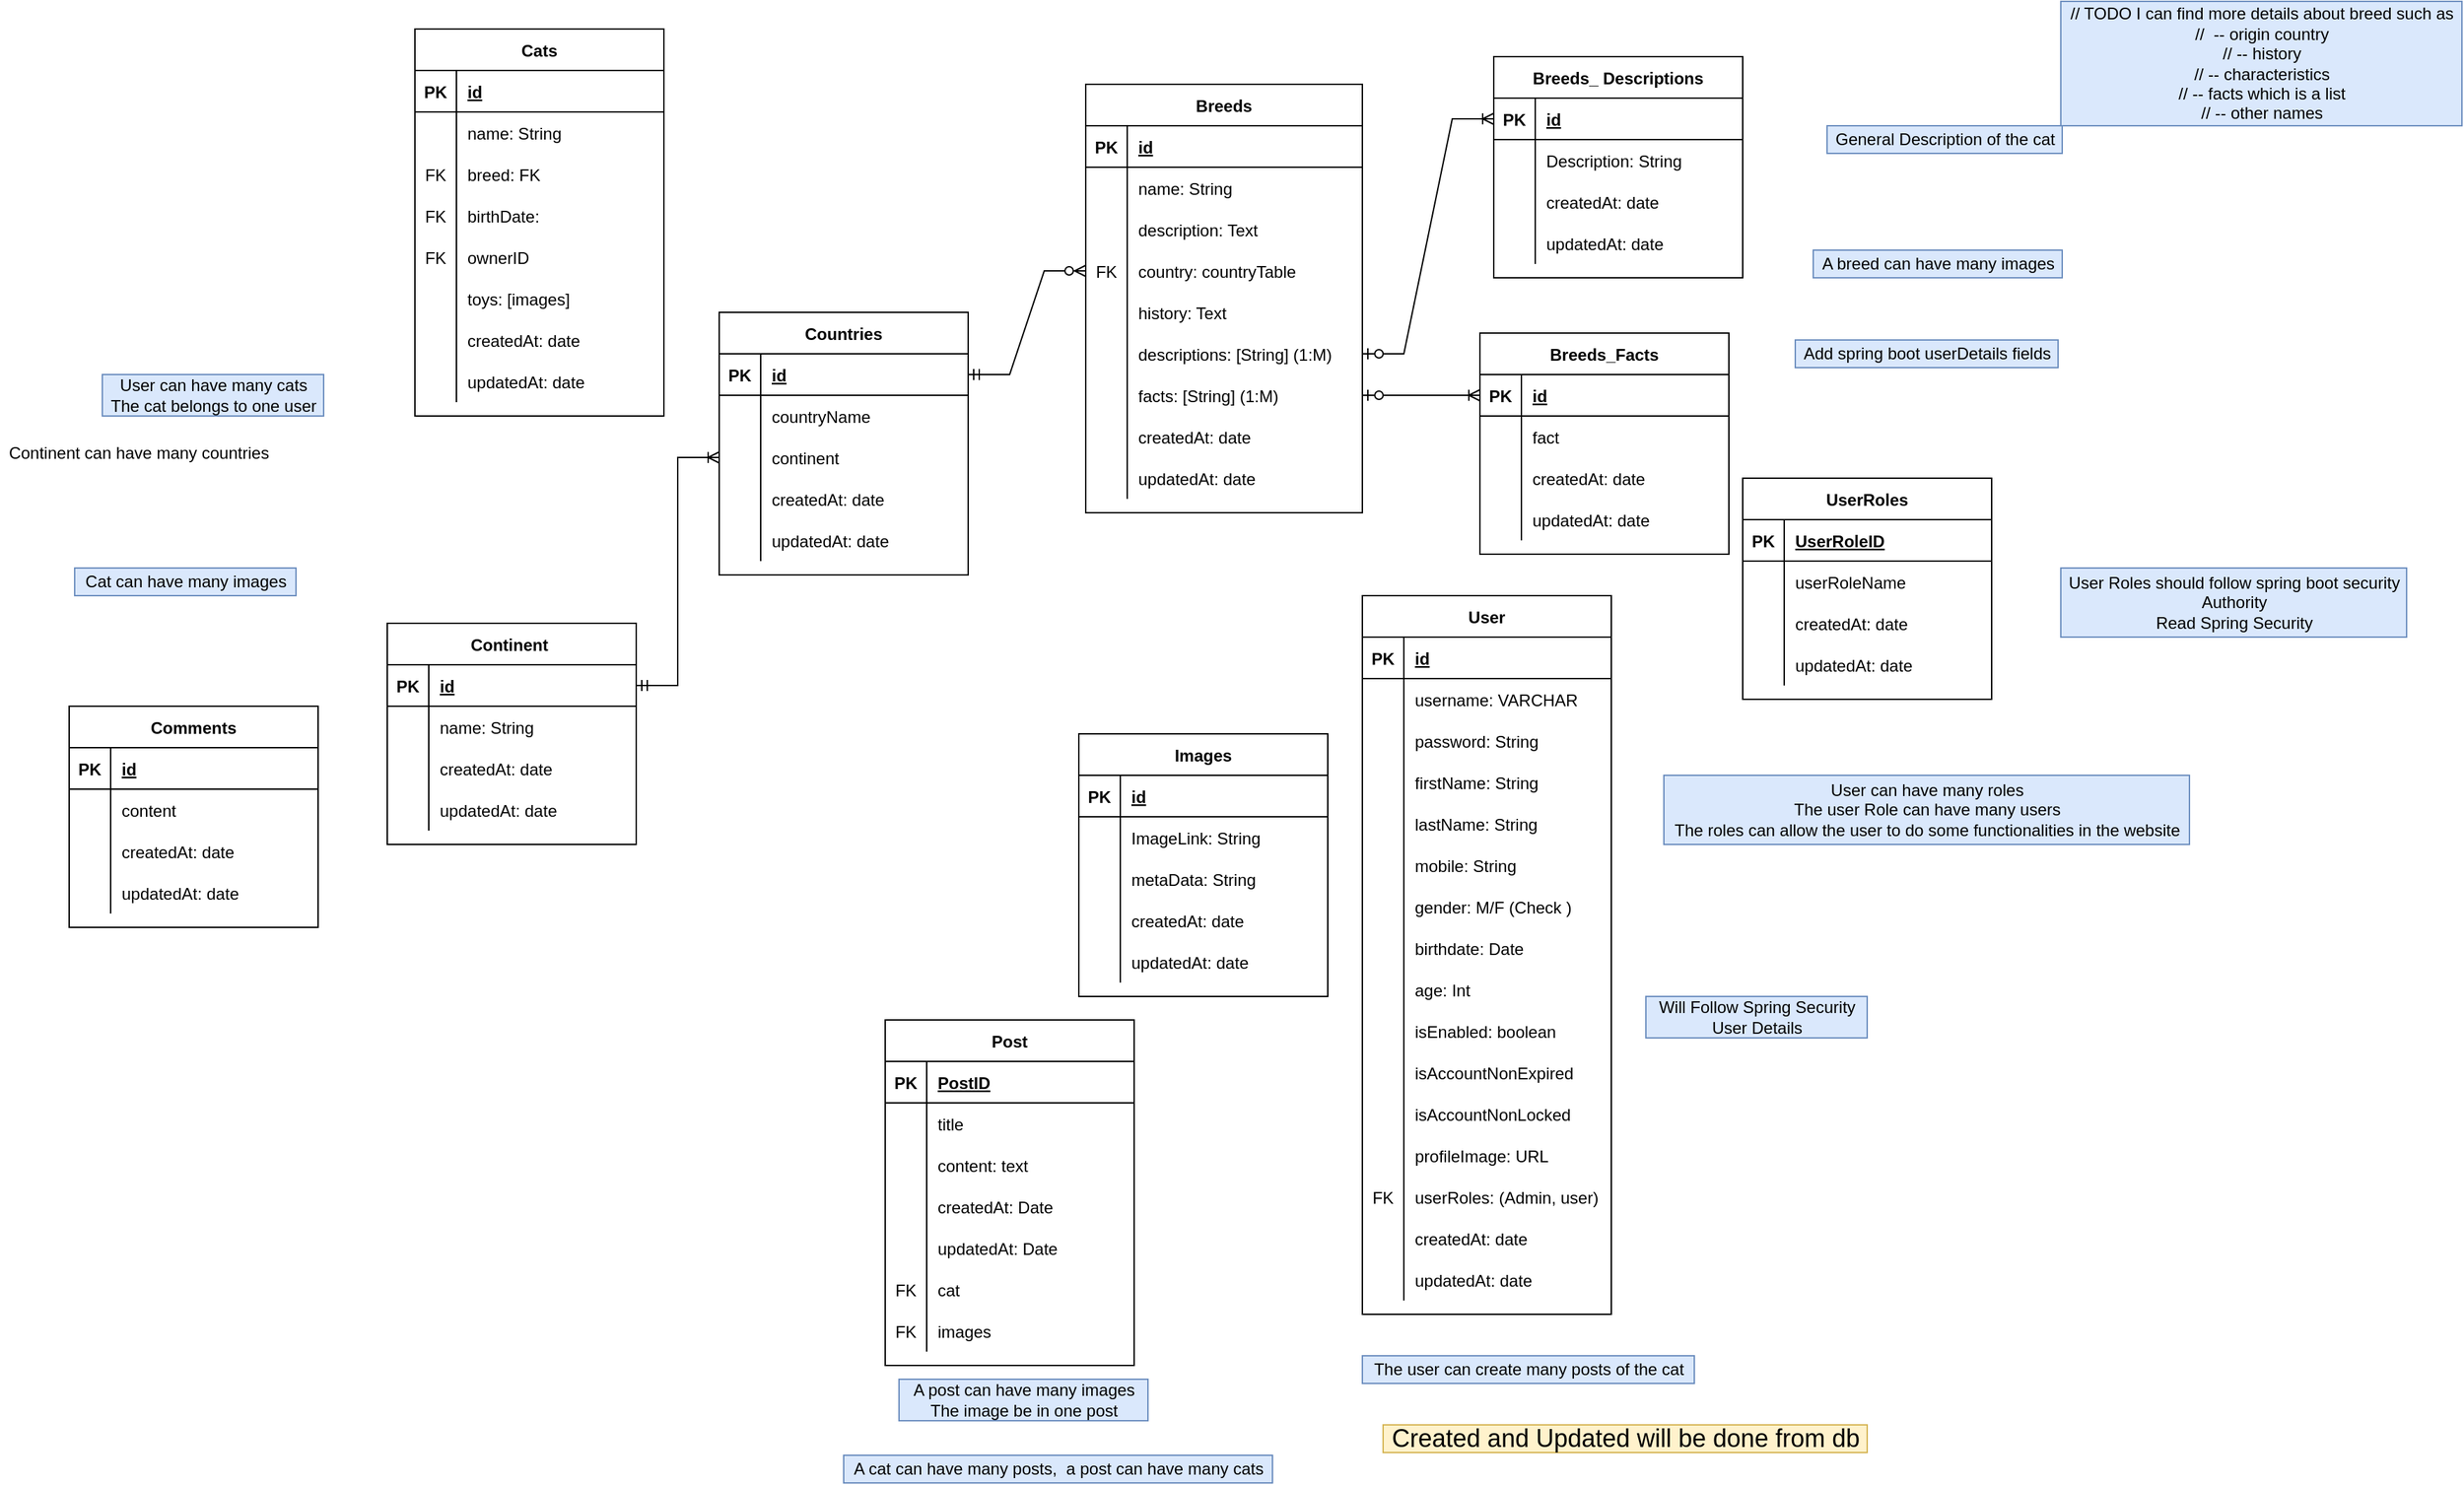 <mxfile version="17.2.4" type="device"><diagram id="R2lEEEUBdFMjLlhIrx00" name="Page-1"><mxGraphModel dx="1957" dy="854" grid="1" gridSize="10" guides="1" tooltips="1" connect="1" arrows="1" fold="1" page="1" pageScale="1" pageWidth="850" pageHeight="1100" math="0" shadow="0" extFonts="Permanent Marker^https://fonts.googleapis.com/css?family=Permanent+Marker"><root><mxCell id="0"/><mxCell id="1" parent="0"/><mxCell id="0YcDJ8X8mqou8YEP6Hod-1" value="Cats" style="shape=table;startSize=30;container=1;collapsible=1;childLayout=tableLayout;fixedRows=1;rowLines=0;fontStyle=1;align=center;resizeLast=1;" parent="1" vertex="1"><mxGeometry x="-280" y="30" width="180" height="280" as="geometry"/></mxCell><mxCell id="0YcDJ8X8mqou8YEP6Hod-2" value="" style="shape=tableRow;horizontal=0;startSize=0;swimlaneHead=0;swimlaneBody=0;fillColor=none;collapsible=0;dropTarget=0;points=[[0,0.5],[1,0.5]];portConstraint=eastwest;top=0;left=0;right=0;bottom=1;" parent="0YcDJ8X8mqou8YEP6Hod-1" vertex="1"><mxGeometry y="30" width="180" height="30" as="geometry"/></mxCell><mxCell id="0YcDJ8X8mqou8YEP6Hod-3" value="PK" style="shape=partialRectangle;connectable=0;fillColor=none;top=0;left=0;bottom=0;right=0;fontStyle=1;overflow=hidden;" parent="0YcDJ8X8mqou8YEP6Hod-2" vertex="1"><mxGeometry width="30" height="30" as="geometry"><mxRectangle width="30" height="30" as="alternateBounds"/></mxGeometry></mxCell><mxCell id="0YcDJ8X8mqou8YEP6Hod-4" value="id" style="shape=partialRectangle;connectable=0;fillColor=none;top=0;left=0;bottom=0;right=0;align=left;spacingLeft=6;fontStyle=5;overflow=hidden;" parent="0YcDJ8X8mqou8YEP6Hod-2" vertex="1"><mxGeometry x="30" width="150" height="30" as="geometry"><mxRectangle width="150" height="30" as="alternateBounds"/></mxGeometry></mxCell><mxCell id="0YcDJ8X8mqou8YEP6Hod-5" value="" style="shape=tableRow;horizontal=0;startSize=0;swimlaneHead=0;swimlaneBody=0;fillColor=none;collapsible=0;dropTarget=0;points=[[0,0.5],[1,0.5]];portConstraint=eastwest;top=0;left=0;right=0;bottom=0;" parent="0YcDJ8X8mqou8YEP6Hod-1" vertex="1"><mxGeometry y="60" width="180" height="30" as="geometry"/></mxCell><mxCell id="0YcDJ8X8mqou8YEP6Hod-6" value="" style="shape=partialRectangle;connectable=0;fillColor=none;top=0;left=0;bottom=0;right=0;editable=1;overflow=hidden;" parent="0YcDJ8X8mqou8YEP6Hod-5" vertex="1"><mxGeometry width="30" height="30" as="geometry"><mxRectangle width="30" height="30" as="alternateBounds"/></mxGeometry></mxCell><mxCell id="0YcDJ8X8mqou8YEP6Hod-7" value="name: String" style="shape=partialRectangle;connectable=0;fillColor=none;top=0;left=0;bottom=0;right=0;align=left;spacingLeft=6;overflow=hidden;" parent="0YcDJ8X8mqou8YEP6Hod-5" vertex="1"><mxGeometry x="30" width="150" height="30" as="geometry"><mxRectangle width="150" height="30" as="alternateBounds"/></mxGeometry></mxCell><mxCell id="0YcDJ8X8mqou8YEP6Hod-11" value="" style="shape=tableRow;horizontal=0;startSize=0;swimlaneHead=0;swimlaneBody=0;fillColor=none;collapsible=0;dropTarget=0;points=[[0,0.5],[1,0.5]];portConstraint=eastwest;top=0;left=0;right=0;bottom=0;" parent="0YcDJ8X8mqou8YEP6Hod-1" vertex="1"><mxGeometry y="90" width="180" height="30" as="geometry"/></mxCell><mxCell id="0YcDJ8X8mqou8YEP6Hod-12" value="FK" style="shape=partialRectangle;connectable=0;fillColor=none;top=0;left=0;bottom=0;right=0;editable=1;overflow=hidden;" parent="0YcDJ8X8mqou8YEP6Hod-11" vertex="1"><mxGeometry width="30" height="30" as="geometry"><mxRectangle width="30" height="30" as="alternateBounds"/></mxGeometry></mxCell><mxCell id="0YcDJ8X8mqou8YEP6Hod-13" value="breed: FK" style="shape=partialRectangle;connectable=0;fillColor=none;top=0;left=0;bottom=0;right=0;align=left;spacingLeft=6;overflow=hidden;" parent="0YcDJ8X8mqou8YEP6Hod-11" vertex="1"><mxGeometry x="30" width="150" height="30" as="geometry"><mxRectangle width="150" height="30" as="alternateBounds"/></mxGeometry></mxCell><mxCell id="0YcDJ8X8mqou8YEP6Hod-100" value="" style="shape=tableRow;horizontal=0;startSize=0;swimlaneHead=0;swimlaneBody=0;fillColor=none;collapsible=0;dropTarget=0;points=[[0,0.5],[1,0.5]];portConstraint=eastwest;top=0;left=0;right=0;bottom=0;" parent="0YcDJ8X8mqou8YEP6Hod-1" vertex="1"><mxGeometry y="120" width="180" height="30" as="geometry"/></mxCell><mxCell id="0YcDJ8X8mqou8YEP6Hod-101" value="FK" style="shape=partialRectangle;connectable=0;fillColor=none;top=0;left=0;bottom=0;right=0;editable=1;overflow=hidden;" parent="0YcDJ8X8mqou8YEP6Hod-100" vertex="1"><mxGeometry width="30" height="30" as="geometry"><mxRectangle width="30" height="30" as="alternateBounds"/></mxGeometry></mxCell><mxCell id="0YcDJ8X8mqou8YEP6Hod-102" value="birthDate:" style="shape=partialRectangle;connectable=0;fillColor=none;top=0;left=0;bottom=0;right=0;align=left;spacingLeft=6;overflow=hidden;" parent="0YcDJ8X8mqou8YEP6Hod-100" vertex="1"><mxGeometry x="30" width="150" height="30" as="geometry"><mxRectangle width="150" height="30" as="alternateBounds"/></mxGeometry></mxCell><mxCell id="0YcDJ8X8mqou8YEP6Hod-114" value="" style="shape=tableRow;horizontal=0;startSize=0;swimlaneHead=0;swimlaneBody=0;fillColor=none;collapsible=0;dropTarget=0;points=[[0,0.5],[1,0.5]];portConstraint=eastwest;top=0;left=0;right=0;bottom=0;" parent="0YcDJ8X8mqou8YEP6Hod-1" vertex="1"><mxGeometry y="150" width="180" height="30" as="geometry"/></mxCell><mxCell id="0YcDJ8X8mqou8YEP6Hod-115" value="FK" style="shape=partialRectangle;connectable=0;fillColor=none;top=0;left=0;bottom=0;right=0;editable=1;overflow=hidden;" parent="0YcDJ8X8mqou8YEP6Hod-114" vertex="1"><mxGeometry width="30" height="30" as="geometry"><mxRectangle width="30" height="30" as="alternateBounds"/></mxGeometry></mxCell><mxCell id="0YcDJ8X8mqou8YEP6Hod-116" value="ownerID" style="shape=partialRectangle;connectable=0;fillColor=none;top=0;left=0;bottom=0;right=0;align=left;spacingLeft=6;overflow=hidden;" parent="0YcDJ8X8mqou8YEP6Hod-114" vertex="1"><mxGeometry x="30" width="150" height="30" as="geometry"><mxRectangle width="150" height="30" as="alternateBounds"/></mxGeometry></mxCell><mxCell id="q5Ss8DFmrDMebMH1zld5-54" value="" style="shape=tableRow;horizontal=0;startSize=0;swimlaneHead=0;swimlaneBody=0;fillColor=none;collapsible=0;dropTarget=0;points=[[0,0.5],[1,0.5]];portConstraint=eastwest;top=0;left=0;right=0;bottom=0;" parent="0YcDJ8X8mqou8YEP6Hod-1" vertex="1"><mxGeometry y="180" width="180" height="30" as="geometry"/></mxCell><mxCell id="q5Ss8DFmrDMebMH1zld5-55" value="" style="shape=partialRectangle;connectable=0;fillColor=none;top=0;left=0;bottom=0;right=0;editable=1;overflow=hidden;" parent="q5Ss8DFmrDMebMH1zld5-54" vertex="1"><mxGeometry width="30" height="30" as="geometry"><mxRectangle width="30" height="30" as="alternateBounds"/></mxGeometry></mxCell><mxCell id="q5Ss8DFmrDMebMH1zld5-56" value="toys: [images]" style="shape=partialRectangle;connectable=0;fillColor=none;top=0;left=0;bottom=0;right=0;align=left;spacingLeft=6;overflow=hidden;" parent="q5Ss8DFmrDMebMH1zld5-54" vertex="1"><mxGeometry x="30" width="150" height="30" as="geometry"><mxRectangle width="150" height="30" as="alternateBounds"/></mxGeometry></mxCell><mxCell id="sSsNMZ6OJXT9Zvurj_Wj-4" value="" style="shape=tableRow;horizontal=0;startSize=0;swimlaneHead=0;swimlaneBody=0;fillColor=none;collapsible=0;dropTarget=0;points=[[0,0.5],[1,0.5]];portConstraint=eastwest;top=0;left=0;right=0;bottom=0;" parent="0YcDJ8X8mqou8YEP6Hod-1" vertex="1"><mxGeometry y="210" width="180" height="30" as="geometry"/></mxCell><mxCell id="sSsNMZ6OJXT9Zvurj_Wj-5" value="" style="shape=partialRectangle;connectable=0;fillColor=none;top=0;left=0;bottom=0;right=0;editable=1;overflow=hidden;" parent="sSsNMZ6OJXT9Zvurj_Wj-4" vertex="1"><mxGeometry width="30" height="30" as="geometry"><mxRectangle width="30" height="30" as="alternateBounds"/></mxGeometry></mxCell><mxCell id="sSsNMZ6OJXT9Zvurj_Wj-6" value="createdAt: date" style="shape=partialRectangle;connectable=0;fillColor=none;top=0;left=0;bottom=0;right=0;align=left;spacingLeft=6;overflow=hidden;" parent="sSsNMZ6OJXT9Zvurj_Wj-4" vertex="1"><mxGeometry x="30" width="150" height="30" as="geometry"><mxRectangle width="150" height="30" as="alternateBounds"/></mxGeometry></mxCell><mxCell id="sSsNMZ6OJXT9Zvurj_Wj-7" value="" style="shape=tableRow;horizontal=0;startSize=0;swimlaneHead=0;swimlaneBody=0;fillColor=none;collapsible=0;dropTarget=0;points=[[0,0.5],[1,0.5]];portConstraint=eastwest;top=0;left=0;right=0;bottom=0;" parent="0YcDJ8X8mqou8YEP6Hod-1" vertex="1"><mxGeometry y="240" width="180" height="30" as="geometry"/></mxCell><mxCell id="sSsNMZ6OJXT9Zvurj_Wj-8" value="" style="shape=partialRectangle;connectable=0;fillColor=none;top=0;left=0;bottom=0;right=0;editable=1;overflow=hidden;" parent="sSsNMZ6OJXT9Zvurj_Wj-7" vertex="1"><mxGeometry width="30" height="30" as="geometry"><mxRectangle width="30" height="30" as="alternateBounds"/></mxGeometry></mxCell><mxCell id="sSsNMZ6OJXT9Zvurj_Wj-9" value="updatedAt: date" style="shape=partialRectangle;connectable=0;fillColor=none;top=0;left=0;bottom=0;right=0;align=left;spacingLeft=6;overflow=hidden;" parent="sSsNMZ6OJXT9Zvurj_Wj-7" vertex="1"><mxGeometry x="30" width="150" height="30" as="geometry"><mxRectangle width="150" height="30" as="alternateBounds"/></mxGeometry></mxCell><mxCell id="0YcDJ8X8mqou8YEP6Hod-73" value="UserRoles" style="shape=table;startSize=30;container=1;collapsible=1;childLayout=tableLayout;fixedRows=1;rowLines=0;fontStyle=1;align=center;resizeLast=1;" parent="1" vertex="1"><mxGeometry x="680" y="355" width="180" height="160" as="geometry"/></mxCell><mxCell id="0YcDJ8X8mqou8YEP6Hod-74" value="" style="shape=tableRow;horizontal=0;startSize=0;swimlaneHead=0;swimlaneBody=0;fillColor=none;collapsible=0;dropTarget=0;points=[[0,0.5],[1,0.5]];portConstraint=eastwest;top=0;left=0;right=0;bottom=1;" parent="0YcDJ8X8mqou8YEP6Hod-73" vertex="1"><mxGeometry y="30" width="180" height="30" as="geometry"/></mxCell><mxCell id="0YcDJ8X8mqou8YEP6Hod-75" value="PK" style="shape=partialRectangle;connectable=0;fillColor=none;top=0;left=0;bottom=0;right=0;fontStyle=1;overflow=hidden;" parent="0YcDJ8X8mqou8YEP6Hod-74" vertex="1"><mxGeometry width="30" height="30" as="geometry"><mxRectangle width="30" height="30" as="alternateBounds"/></mxGeometry></mxCell><mxCell id="0YcDJ8X8mqou8YEP6Hod-76" value="UserRoleID" style="shape=partialRectangle;connectable=0;fillColor=none;top=0;left=0;bottom=0;right=0;align=left;spacingLeft=6;fontStyle=5;overflow=hidden;" parent="0YcDJ8X8mqou8YEP6Hod-74" vertex="1"><mxGeometry x="30" width="150" height="30" as="geometry"><mxRectangle width="150" height="30" as="alternateBounds"/></mxGeometry></mxCell><mxCell id="0YcDJ8X8mqou8YEP6Hod-77" value="" style="shape=tableRow;horizontal=0;startSize=0;swimlaneHead=0;swimlaneBody=0;fillColor=none;collapsible=0;dropTarget=0;points=[[0,0.5],[1,0.5]];portConstraint=eastwest;top=0;left=0;right=0;bottom=0;" parent="0YcDJ8X8mqou8YEP6Hod-73" vertex="1"><mxGeometry y="60" width="180" height="30" as="geometry"/></mxCell><mxCell id="0YcDJ8X8mqou8YEP6Hod-78" value="" style="shape=partialRectangle;connectable=0;fillColor=none;top=0;left=0;bottom=0;right=0;editable=1;overflow=hidden;" parent="0YcDJ8X8mqou8YEP6Hod-77" vertex="1"><mxGeometry width="30" height="30" as="geometry"><mxRectangle width="30" height="30" as="alternateBounds"/></mxGeometry></mxCell><mxCell id="0YcDJ8X8mqou8YEP6Hod-79" value="userRoleName" style="shape=partialRectangle;connectable=0;fillColor=none;top=0;left=0;bottom=0;right=0;align=left;spacingLeft=6;overflow=hidden;" parent="0YcDJ8X8mqou8YEP6Hod-77" vertex="1"><mxGeometry x="30" width="150" height="30" as="geometry"><mxRectangle width="150" height="30" as="alternateBounds"/></mxGeometry></mxCell><mxCell id="0YcDJ8X8mqou8YEP6Hod-80" value="" style="shape=tableRow;horizontal=0;startSize=0;swimlaneHead=0;swimlaneBody=0;fillColor=none;collapsible=0;dropTarget=0;points=[[0,0.5],[1,0.5]];portConstraint=eastwest;top=0;left=0;right=0;bottom=0;" parent="0YcDJ8X8mqou8YEP6Hod-73" vertex="1"><mxGeometry y="90" width="180" height="30" as="geometry"/></mxCell><mxCell id="0YcDJ8X8mqou8YEP6Hod-81" value="" style="shape=partialRectangle;connectable=0;fillColor=none;top=0;left=0;bottom=0;right=0;editable=1;overflow=hidden;" parent="0YcDJ8X8mqou8YEP6Hod-80" vertex="1"><mxGeometry width="30" height="30" as="geometry"><mxRectangle width="30" height="30" as="alternateBounds"/></mxGeometry></mxCell><mxCell id="0YcDJ8X8mqou8YEP6Hod-82" value="createdAt: date" style="shape=partialRectangle;connectable=0;fillColor=none;top=0;left=0;bottom=0;right=0;align=left;spacingLeft=6;overflow=hidden;" parent="0YcDJ8X8mqou8YEP6Hod-80" vertex="1"><mxGeometry x="30" width="150" height="30" as="geometry"><mxRectangle width="150" height="30" as="alternateBounds"/></mxGeometry></mxCell><mxCell id="0YcDJ8X8mqou8YEP6Hod-83" value="" style="shape=tableRow;horizontal=0;startSize=0;swimlaneHead=0;swimlaneBody=0;fillColor=none;collapsible=0;dropTarget=0;points=[[0,0.5],[1,0.5]];portConstraint=eastwest;top=0;left=0;right=0;bottom=0;" parent="0YcDJ8X8mqou8YEP6Hod-73" vertex="1"><mxGeometry y="120" width="180" height="30" as="geometry"/></mxCell><mxCell id="0YcDJ8X8mqou8YEP6Hod-84" value="" style="shape=partialRectangle;connectable=0;fillColor=none;top=0;left=0;bottom=0;right=0;editable=1;overflow=hidden;" parent="0YcDJ8X8mqou8YEP6Hod-83" vertex="1"><mxGeometry width="30" height="30" as="geometry"><mxRectangle width="30" height="30" as="alternateBounds"/></mxGeometry></mxCell><mxCell id="0YcDJ8X8mqou8YEP6Hod-85" value="updatedAt: date" style="shape=partialRectangle;connectable=0;fillColor=none;top=0;left=0;bottom=0;right=0;align=left;spacingLeft=6;overflow=hidden;" parent="0YcDJ8X8mqou8YEP6Hod-83" vertex="1"><mxGeometry x="30" width="150" height="30" as="geometry"><mxRectangle width="150" height="30" as="alternateBounds"/></mxGeometry></mxCell><mxCell id="0YcDJ8X8mqou8YEP6Hod-86" value="User can have many roles&lt;br&gt;The user Role can have many users&lt;br&gt;The roles can allow the user to do some functionalities in the website" style="text;html=1;align=center;verticalAlign=middle;resizable=0;points=[];autosize=1;strokeColor=#6c8ebf;fillColor=#dae8fc;" parent="1" vertex="1"><mxGeometry x="623" y="570" width="380" height="50" as="geometry"/></mxCell><mxCell id="0YcDJ8X8mqou8YEP6Hod-87" value="Images" style="shape=table;startSize=30;container=1;collapsible=1;childLayout=tableLayout;fixedRows=1;rowLines=0;fontStyle=1;align=center;resizeLast=1;" parent="1" vertex="1"><mxGeometry x="200" y="540" width="180" height="190" as="geometry"/></mxCell><mxCell id="0YcDJ8X8mqou8YEP6Hod-88" value="" style="shape=tableRow;horizontal=0;startSize=0;swimlaneHead=0;swimlaneBody=0;fillColor=none;collapsible=0;dropTarget=0;points=[[0,0.5],[1,0.5]];portConstraint=eastwest;top=0;left=0;right=0;bottom=1;" parent="0YcDJ8X8mqou8YEP6Hod-87" vertex="1"><mxGeometry y="30" width="180" height="30" as="geometry"/></mxCell><mxCell id="0YcDJ8X8mqou8YEP6Hod-89" value="PK" style="shape=partialRectangle;connectable=0;fillColor=none;top=0;left=0;bottom=0;right=0;fontStyle=1;overflow=hidden;" parent="0YcDJ8X8mqou8YEP6Hod-88" vertex="1"><mxGeometry width="30" height="30" as="geometry"><mxRectangle width="30" height="30" as="alternateBounds"/></mxGeometry></mxCell><mxCell id="0YcDJ8X8mqou8YEP6Hod-90" value="id" style="shape=partialRectangle;connectable=0;fillColor=none;top=0;left=0;bottom=0;right=0;align=left;spacingLeft=6;fontStyle=5;overflow=hidden;" parent="0YcDJ8X8mqou8YEP6Hod-88" vertex="1"><mxGeometry x="30" width="150" height="30" as="geometry"><mxRectangle width="150" height="30" as="alternateBounds"/></mxGeometry></mxCell><mxCell id="0YcDJ8X8mqou8YEP6Hod-91" value="" style="shape=tableRow;horizontal=0;startSize=0;swimlaneHead=0;swimlaneBody=0;fillColor=none;collapsible=0;dropTarget=0;points=[[0,0.5],[1,0.5]];portConstraint=eastwest;top=0;left=0;right=0;bottom=0;" parent="0YcDJ8X8mqou8YEP6Hod-87" vertex="1"><mxGeometry y="60" width="180" height="30" as="geometry"/></mxCell><mxCell id="0YcDJ8X8mqou8YEP6Hod-92" value="" style="shape=partialRectangle;connectable=0;fillColor=none;top=0;left=0;bottom=0;right=0;editable=1;overflow=hidden;" parent="0YcDJ8X8mqou8YEP6Hod-91" vertex="1"><mxGeometry width="30" height="30" as="geometry"><mxRectangle width="30" height="30" as="alternateBounds"/></mxGeometry></mxCell><mxCell id="0YcDJ8X8mqou8YEP6Hod-93" value="ImageLink: String" style="shape=partialRectangle;connectable=0;fillColor=none;top=0;left=0;bottom=0;right=0;align=left;spacingLeft=6;overflow=hidden;" parent="0YcDJ8X8mqou8YEP6Hod-91" vertex="1"><mxGeometry x="30" width="150" height="30" as="geometry"><mxRectangle width="150" height="30" as="alternateBounds"/></mxGeometry></mxCell><mxCell id="0YcDJ8X8mqou8YEP6Hod-94" value="" style="shape=tableRow;horizontal=0;startSize=0;swimlaneHead=0;swimlaneBody=0;fillColor=none;collapsible=0;dropTarget=0;points=[[0,0.5],[1,0.5]];portConstraint=eastwest;top=0;left=0;right=0;bottom=0;" parent="0YcDJ8X8mqou8YEP6Hod-87" vertex="1"><mxGeometry y="90" width="180" height="30" as="geometry"/></mxCell><mxCell id="0YcDJ8X8mqou8YEP6Hod-95" value="" style="shape=partialRectangle;connectable=0;fillColor=none;top=0;left=0;bottom=0;right=0;editable=1;overflow=hidden;" parent="0YcDJ8X8mqou8YEP6Hod-94" vertex="1"><mxGeometry width="30" height="30" as="geometry"><mxRectangle width="30" height="30" as="alternateBounds"/></mxGeometry></mxCell><mxCell id="0YcDJ8X8mqou8YEP6Hod-96" value="metaData: String" style="shape=partialRectangle;connectable=0;fillColor=none;top=0;left=0;bottom=0;right=0;align=left;spacingLeft=6;overflow=hidden;" parent="0YcDJ8X8mqou8YEP6Hod-94" vertex="1"><mxGeometry x="30" width="150" height="30" as="geometry"><mxRectangle width="150" height="30" as="alternateBounds"/></mxGeometry></mxCell><mxCell id="0YcDJ8X8mqou8YEP6Hod-97" value="" style="shape=tableRow;horizontal=0;startSize=0;swimlaneHead=0;swimlaneBody=0;fillColor=none;collapsible=0;dropTarget=0;points=[[0,0.5],[1,0.5]];portConstraint=eastwest;top=0;left=0;right=0;bottom=0;" parent="0YcDJ8X8mqou8YEP6Hod-87" vertex="1"><mxGeometry y="120" width="180" height="30" as="geometry"/></mxCell><mxCell id="0YcDJ8X8mqou8YEP6Hod-98" value="" style="shape=partialRectangle;connectable=0;fillColor=none;top=0;left=0;bottom=0;right=0;editable=1;overflow=hidden;" parent="0YcDJ8X8mqou8YEP6Hod-97" vertex="1"><mxGeometry width="30" height="30" as="geometry"><mxRectangle width="30" height="30" as="alternateBounds"/></mxGeometry></mxCell><mxCell id="0YcDJ8X8mqou8YEP6Hod-99" value="createdAt: date" style="shape=partialRectangle;connectable=0;fillColor=none;top=0;left=0;bottom=0;right=0;align=left;spacingLeft=6;overflow=hidden;" parent="0YcDJ8X8mqou8YEP6Hod-97" vertex="1"><mxGeometry x="30" width="150" height="30" as="geometry"><mxRectangle width="150" height="30" as="alternateBounds"/></mxGeometry></mxCell><mxCell id="sSsNMZ6OJXT9Zvurj_Wj-24" value="" style="shape=tableRow;horizontal=0;startSize=0;swimlaneHead=0;swimlaneBody=0;fillColor=none;collapsible=0;dropTarget=0;points=[[0,0.5],[1,0.5]];portConstraint=eastwest;top=0;left=0;right=0;bottom=0;" parent="0YcDJ8X8mqou8YEP6Hod-87" vertex="1"><mxGeometry y="150" width="180" height="30" as="geometry"/></mxCell><mxCell id="sSsNMZ6OJXT9Zvurj_Wj-25" value="" style="shape=partialRectangle;connectable=0;fillColor=none;top=0;left=0;bottom=0;right=0;editable=1;overflow=hidden;" parent="sSsNMZ6OJXT9Zvurj_Wj-24" vertex="1"><mxGeometry width="30" height="30" as="geometry"><mxRectangle width="30" height="30" as="alternateBounds"/></mxGeometry></mxCell><mxCell id="sSsNMZ6OJXT9Zvurj_Wj-26" value="updatedAt: date" style="shape=partialRectangle;connectable=0;fillColor=none;top=0;left=0;bottom=0;right=0;align=left;spacingLeft=6;overflow=hidden;" parent="sSsNMZ6OJXT9Zvurj_Wj-24" vertex="1"><mxGeometry x="30" width="150" height="30" as="geometry"><mxRectangle width="150" height="30" as="alternateBounds"/></mxGeometry></mxCell><mxCell id="0YcDJ8X8mqou8YEP6Hod-112" value="General Description of the cat" style="text;html=1;align=center;verticalAlign=middle;resizable=0;points=[];autosize=1;strokeColor=#6c8ebf;fillColor=#dae8fc;" parent="1" vertex="1"><mxGeometry x="741" y="100" width="170" height="20" as="geometry"/></mxCell><mxCell id="0YcDJ8X8mqou8YEP6Hod-113" value="User can have many cats&lt;br&gt;The cat belongs to one user" style="text;html=1;align=center;verticalAlign=middle;resizable=0;points=[];autosize=1;strokeColor=#6c8ebf;fillColor=#dae8fc;" parent="1" vertex="1"><mxGeometry x="-506" y="280" width="160" height="30" as="geometry"/></mxCell><mxCell id="0YcDJ8X8mqou8YEP6Hod-117" value="Cat can have many images" style="text;html=1;align=center;verticalAlign=middle;resizable=0;points=[];autosize=1;strokeColor=#6c8ebf;fillColor=#dae8fc;" parent="1" vertex="1"><mxGeometry x="-526" y="420" width="160" height="20" as="geometry"/></mxCell><mxCell id="0YcDJ8X8mqou8YEP6Hod-118" value="Post" style="shape=table;startSize=30;container=1;collapsible=1;childLayout=tableLayout;fixedRows=1;rowLines=0;fontStyle=1;align=center;resizeLast=1;" parent="1" vertex="1"><mxGeometry x="60" y="747" width="180" height="250" as="geometry"/></mxCell><mxCell id="0YcDJ8X8mqou8YEP6Hod-119" value="" style="shape=tableRow;horizontal=0;startSize=0;swimlaneHead=0;swimlaneBody=0;fillColor=none;collapsible=0;dropTarget=0;points=[[0,0.5],[1,0.5]];portConstraint=eastwest;top=0;left=0;right=0;bottom=1;" parent="0YcDJ8X8mqou8YEP6Hod-118" vertex="1"><mxGeometry y="30" width="180" height="30" as="geometry"/></mxCell><mxCell id="0YcDJ8X8mqou8YEP6Hod-120" value="PK" style="shape=partialRectangle;connectable=0;fillColor=none;top=0;left=0;bottom=0;right=0;fontStyle=1;overflow=hidden;" parent="0YcDJ8X8mqou8YEP6Hod-119" vertex="1"><mxGeometry width="30" height="30" as="geometry"><mxRectangle width="30" height="30" as="alternateBounds"/></mxGeometry></mxCell><mxCell id="0YcDJ8X8mqou8YEP6Hod-121" value="PostID" style="shape=partialRectangle;connectable=0;fillColor=none;top=0;left=0;bottom=0;right=0;align=left;spacingLeft=6;fontStyle=5;overflow=hidden;" parent="0YcDJ8X8mqou8YEP6Hod-119" vertex="1"><mxGeometry x="30" width="150" height="30" as="geometry"><mxRectangle width="150" height="30" as="alternateBounds"/></mxGeometry></mxCell><mxCell id="0YcDJ8X8mqou8YEP6Hod-122" value="" style="shape=tableRow;horizontal=0;startSize=0;swimlaneHead=0;swimlaneBody=0;fillColor=none;collapsible=0;dropTarget=0;points=[[0,0.5],[1,0.5]];portConstraint=eastwest;top=0;left=0;right=0;bottom=0;" parent="0YcDJ8X8mqou8YEP6Hod-118" vertex="1"><mxGeometry y="60" width="180" height="30" as="geometry"/></mxCell><mxCell id="0YcDJ8X8mqou8YEP6Hod-123" value="" style="shape=partialRectangle;connectable=0;fillColor=none;top=0;left=0;bottom=0;right=0;editable=1;overflow=hidden;" parent="0YcDJ8X8mqou8YEP6Hod-122" vertex="1"><mxGeometry width="30" height="30" as="geometry"><mxRectangle width="30" height="30" as="alternateBounds"/></mxGeometry></mxCell><mxCell id="0YcDJ8X8mqou8YEP6Hod-124" value="title" style="shape=partialRectangle;connectable=0;fillColor=none;top=0;left=0;bottom=0;right=0;align=left;spacingLeft=6;overflow=hidden;" parent="0YcDJ8X8mqou8YEP6Hod-122" vertex="1"><mxGeometry x="30" width="150" height="30" as="geometry"><mxRectangle width="150" height="30" as="alternateBounds"/></mxGeometry></mxCell><mxCell id="0YcDJ8X8mqou8YEP6Hod-125" value="" style="shape=tableRow;horizontal=0;startSize=0;swimlaneHead=0;swimlaneBody=0;fillColor=none;collapsible=0;dropTarget=0;points=[[0,0.5],[1,0.5]];portConstraint=eastwest;top=0;left=0;right=0;bottom=0;" parent="0YcDJ8X8mqou8YEP6Hod-118" vertex="1"><mxGeometry y="90" width="180" height="30" as="geometry"/></mxCell><mxCell id="0YcDJ8X8mqou8YEP6Hod-126" value="" style="shape=partialRectangle;connectable=0;fillColor=none;top=0;left=0;bottom=0;right=0;editable=1;overflow=hidden;" parent="0YcDJ8X8mqou8YEP6Hod-125" vertex="1"><mxGeometry width="30" height="30" as="geometry"><mxRectangle width="30" height="30" as="alternateBounds"/></mxGeometry></mxCell><mxCell id="0YcDJ8X8mqou8YEP6Hod-127" value="content: text" style="shape=partialRectangle;connectable=0;fillColor=none;top=0;left=0;bottom=0;right=0;align=left;spacingLeft=6;overflow=hidden;" parent="0YcDJ8X8mqou8YEP6Hod-125" vertex="1"><mxGeometry x="30" width="150" height="30" as="geometry"><mxRectangle width="150" height="30" as="alternateBounds"/></mxGeometry></mxCell><mxCell id="0YcDJ8X8mqou8YEP6Hod-128" value="" style="shape=tableRow;horizontal=0;startSize=0;swimlaneHead=0;swimlaneBody=0;fillColor=none;collapsible=0;dropTarget=0;points=[[0,0.5],[1,0.5]];portConstraint=eastwest;top=0;left=0;right=0;bottom=0;" parent="0YcDJ8X8mqou8YEP6Hod-118" vertex="1"><mxGeometry y="120" width="180" height="30" as="geometry"/></mxCell><mxCell id="0YcDJ8X8mqou8YEP6Hod-129" value="" style="shape=partialRectangle;connectable=0;fillColor=none;top=0;left=0;bottom=0;right=0;editable=1;overflow=hidden;" parent="0YcDJ8X8mqou8YEP6Hod-128" vertex="1"><mxGeometry width="30" height="30" as="geometry"><mxRectangle width="30" height="30" as="alternateBounds"/></mxGeometry></mxCell><mxCell id="0YcDJ8X8mqou8YEP6Hod-130" value="createdAt: Date" style="shape=partialRectangle;connectable=0;fillColor=none;top=0;left=0;bottom=0;right=0;align=left;spacingLeft=6;overflow=hidden;" parent="0YcDJ8X8mqou8YEP6Hod-128" vertex="1"><mxGeometry x="30" width="150" height="30" as="geometry"><mxRectangle width="150" height="30" as="alternateBounds"/></mxGeometry></mxCell><mxCell id="0YcDJ8X8mqou8YEP6Hod-131" value="" style="shape=tableRow;horizontal=0;startSize=0;swimlaneHead=0;swimlaneBody=0;fillColor=none;collapsible=0;dropTarget=0;points=[[0,0.5],[1,0.5]];portConstraint=eastwest;top=0;left=0;right=0;bottom=0;" parent="0YcDJ8X8mqou8YEP6Hod-118" vertex="1"><mxGeometry y="150" width="180" height="30" as="geometry"/></mxCell><mxCell id="0YcDJ8X8mqou8YEP6Hod-132" value="" style="shape=partialRectangle;connectable=0;fillColor=none;top=0;left=0;bottom=0;right=0;editable=1;overflow=hidden;" parent="0YcDJ8X8mqou8YEP6Hod-131" vertex="1"><mxGeometry width="30" height="30" as="geometry"><mxRectangle width="30" height="30" as="alternateBounds"/></mxGeometry></mxCell><mxCell id="0YcDJ8X8mqou8YEP6Hod-133" value="updatedAt: Date" style="shape=partialRectangle;connectable=0;fillColor=none;top=0;left=0;bottom=0;right=0;align=left;spacingLeft=6;overflow=hidden;" parent="0YcDJ8X8mqou8YEP6Hod-131" vertex="1"><mxGeometry x="30" width="150" height="30" as="geometry"><mxRectangle width="150" height="30" as="alternateBounds"/></mxGeometry></mxCell><mxCell id="0YcDJ8X8mqou8YEP6Hod-162" value="" style="shape=tableRow;horizontal=0;startSize=0;swimlaneHead=0;swimlaneBody=0;fillColor=none;collapsible=0;dropTarget=0;points=[[0,0.5],[1,0.5]];portConstraint=eastwest;top=0;left=0;right=0;bottom=0;" parent="0YcDJ8X8mqou8YEP6Hod-118" vertex="1"><mxGeometry y="180" width="180" height="30" as="geometry"/></mxCell><mxCell id="0YcDJ8X8mqou8YEP6Hod-163" value="FK" style="shape=partialRectangle;connectable=0;fillColor=none;top=0;left=0;bottom=0;right=0;editable=1;overflow=hidden;" parent="0YcDJ8X8mqou8YEP6Hod-162" vertex="1"><mxGeometry width="30" height="30" as="geometry"><mxRectangle width="30" height="30" as="alternateBounds"/></mxGeometry></mxCell><mxCell id="0YcDJ8X8mqou8YEP6Hod-164" value="cat" style="shape=partialRectangle;connectable=0;fillColor=none;top=0;left=0;bottom=0;right=0;align=left;spacingLeft=6;overflow=hidden;" parent="0YcDJ8X8mqou8YEP6Hod-162" vertex="1"><mxGeometry x="30" width="150" height="30" as="geometry"><mxRectangle width="150" height="30" as="alternateBounds"/></mxGeometry></mxCell><mxCell id="q5Ss8DFmrDMebMH1zld5-100" value="" style="shape=tableRow;horizontal=0;startSize=0;swimlaneHead=0;swimlaneBody=0;fillColor=none;collapsible=0;dropTarget=0;points=[[0,0.5],[1,0.5]];portConstraint=eastwest;top=0;left=0;right=0;bottom=0;" parent="0YcDJ8X8mqou8YEP6Hod-118" vertex="1"><mxGeometry y="210" width="180" height="30" as="geometry"/></mxCell><mxCell id="q5Ss8DFmrDMebMH1zld5-101" value="FK" style="shape=partialRectangle;connectable=0;fillColor=none;top=0;left=0;bottom=0;right=0;editable=1;overflow=hidden;" parent="q5Ss8DFmrDMebMH1zld5-100" vertex="1"><mxGeometry width="30" height="30" as="geometry"><mxRectangle width="30" height="30" as="alternateBounds"/></mxGeometry></mxCell><mxCell id="q5Ss8DFmrDMebMH1zld5-102" value="images" style="shape=partialRectangle;connectable=0;fillColor=none;top=0;left=0;bottom=0;right=0;align=left;spacingLeft=6;overflow=hidden;" parent="q5Ss8DFmrDMebMH1zld5-100" vertex="1"><mxGeometry x="30" width="150" height="30" as="geometry"><mxRectangle width="150" height="30" as="alternateBounds"/></mxGeometry></mxCell><mxCell id="0YcDJ8X8mqou8YEP6Hod-134" value="The user can create many posts of the cat" style="text;html=1;align=center;verticalAlign=middle;resizable=0;points=[];autosize=1;strokeColor=#6c8ebf;fillColor=#dae8fc;" parent="1" vertex="1"><mxGeometry x="405" y="990" width="240" height="20" as="geometry"/></mxCell><mxCell id="0YcDJ8X8mqou8YEP6Hod-166" value="A post can have many images&lt;br&gt;The image be in one post" style="text;html=1;align=center;verticalAlign=middle;resizable=0;points=[];autosize=1;strokeColor=#6c8ebf;fillColor=#dae8fc;" parent="1" vertex="1"><mxGeometry x="70" y="1007" width="180" height="30" as="geometry"/></mxCell><mxCell id="0YcDJ8X8mqou8YEP6Hod-167" value="A breed can have many images" style="text;html=1;align=center;verticalAlign=middle;resizable=0;points=[];autosize=1;strokeColor=#6c8ebf;fillColor=#dae8fc;" parent="1" vertex="1"><mxGeometry x="731" y="190" width="180" height="20" as="geometry"/></mxCell><mxCell id="q5Ss8DFmrDMebMH1zld5-1" value="Breeds" style="shape=table;startSize=30;container=1;collapsible=1;childLayout=tableLayout;fixedRows=1;rowLines=0;fontStyle=1;align=center;resizeLast=1;" parent="1" vertex="1"><mxGeometry x="205" y="70" width="200" height="310" as="geometry"/></mxCell><mxCell id="q5Ss8DFmrDMebMH1zld5-2" value="" style="shape=tableRow;horizontal=0;startSize=0;swimlaneHead=0;swimlaneBody=0;fillColor=none;collapsible=0;dropTarget=0;points=[[0,0.5],[1,0.5]];portConstraint=eastwest;top=0;left=0;right=0;bottom=1;" parent="q5Ss8DFmrDMebMH1zld5-1" vertex="1"><mxGeometry y="30" width="200" height="30" as="geometry"/></mxCell><mxCell id="q5Ss8DFmrDMebMH1zld5-3" value="PK" style="shape=partialRectangle;connectable=0;fillColor=none;top=0;left=0;bottom=0;right=0;fontStyle=1;overflow=hidden;" parent="q5Ss8DFmrDMebMH1zld5-2" vertex="1"><mxGeometry width="30" height="30" as="geometry"><mxRectangle width="30" height="30" as="alternateBounds"/></mxGeometry></mxCell><mxCell id="q5Ss8DFmrDMebMH1zld5-4" value="id" style="shape=partialRectangle;connectable=0;fillColor=none;top=0;left=0;bottom=0;right=0;align=left;spacingLeft=6;fontStyle=5;overflow=hidden;" parent="q5Ss8DFmrDMebMH1zld5-2" vertex="1"><mxGeometry x="30" width="170" height="30" as="geometry"><mxRectangle width="170" height="30" as="alternateBounds"/></mxGeometry></mxCell><mxCell id="q5Ss8DFmrDMebMH1zld5-5" value="" style="shape=tableRow;horizontal=0;startSize=0;swimlaneHead=0;swimlaneBody=0;fillColor=none;collapsible=0;dropTarget=0;points=[[0,0.5],[1,0.5]];portConstraint=eastwest;top=0;left=0;right=0;bottom=0;" parent="q5Ss8DFmrDMebMH1zld5-1" vertex="1"><mxGeometry y="60" width="200" height="30" as="geometry"/></mxCell><mxCell id="q5Ss8DFmrDMebMH1zld5-6" value="" style="shape=partialRectangle;connectable=0;fillColor=none;top=0;left=0;bottom=0;right=0;editable=1;overflow=hidden;" parent="q5Ss8DFmrDMebMH1zld5-5" vertex="1"><mxGeometry width="30" height="30" as="geometry"><mxRectangle width="30" height="30" as="alternateBounds"/></mxGeometry></mxCell><mxCell id="q5Ss8DFmrDMebMH1zld5-7" value="name: String" style="shape=partialRectangle;connectable=0;fillColor=none;top=0;left=0;bottom=0;right=0;align=left;spacingLeft=6;overflow=hidden;" parent="q5Ss8DFmrDMebMH1zld5-5" vertex="1"><mxGeometry x="30" width="170" height="30" as="geometry"><mxRectangle width="170" height="30" as="alternateBounds"/></mxGeometry></mxCell><mxCell id="q5Ss8DFmrDMebMH1zld5-8" value="" style="shape=tableRow;horizontal=0;startSize=0;swimlaneHead=0;swimlaneBody=0;fillColor=none;collapsible=0;dropTarget=0;points=[[0,0.5],[1,0.5]];portConstraint=eastwest;top=0;left=0;right=0;bottom=0;" parent="q5Ss8DFmrDMebMH1zld5-1" vertex="1"><mxGeometry y="90" width="200" height="30" as="geometry"/></mxCell><mxCell id="q5Ss8DFmrDMebMH1zld5-9" value="" style="shape=partialRectangle;connectable=0;fillColor=none;top=0;left=0;bottom=0;right=0;editable=1;overflow=hidden;" parent="q5Ss8DFmrDMebMH1zld5-8" vertex="1"><mxGeometry width="30" height="30" as="geometry"><mxRectangle width="30" height="30" as="alternateBounds"/></mxGeometry></mxCell><mxCell id="q5Ss8DFmrDMebMH1zld5-10" value="description: Text" style="shape=partialRectangle;connectable=0;fillColor=none;top=0;left=0;bottom=0;right=0;align=left;spacingLeft=6;overflow=hidden;" parent="q5Ss8DFmrDMebMH1zld5-8" vertex="1"><mxGeometry x="30" width="170" height="30" as="geometry"><mxRectangle width="170" height="30" as="alternateBounds"/></mxGeometry></mxCell><mxCell id="q5Ss8DFmrDMebMH1zld5-11" value="" style="shape=tableRow;horizontal=0;startSize=0;swimlaneHead=0;swimlaneBody=0;fillColor=none;collapsible=0;dropTarget=0;points=[[0,0.5],[1,0.5]];portConstraint=eastwest;top=0;left=0;right=0;bottom=0;" parent="q5Ss8DFmrDMebMH1zld5-1" vertex="1"><mxGeometry y="120" width="200" height="30" as="geometry"/></mxCell><mxCell id="q5Ss8DFmrDMebMH1zld5-12" value="FK" style="shape=partialRectangle;connectable=0;fillColor=none;top=0;left=0;bottom=0;right=0;editable=1;overflow=hidden;" parent="q5Ss8DFmrDMebMH1zld5-11" vertex="1"><mxGeometry width="30" height="30" as="geometry"><mxRectangle width="30" height="30" as="alternateBounds"/></mxGeometry></mxCell><mxCell id="q5Ss8DFmrDMebMH1zld5-13" value="country: countryTable" style="shape=partialRectangle;connectable=0;fillColor=none;top=0;left=0;bottom=0;right=0;align=left;spacingLeft=6;overflow=hidden;" parent="q5Ss8DFmrDMebMH1zld5-11" vertex="1"><mxGeometry x="30" width="170" height="30" as="geometry"><mxRectangle width="170" height="30" as="alternateBounds"/></mxGeometry></mxCell><mxCell id="q5Ss8DFmrDMebMH1zld5-57" value="" style="shape=tableRow;horizontal=0;startSize=0;swimlaneHead=0;swimlaneBody=0;fillColor=none;collapsible=0;dropTarget=0;points=[[0,0.5],[1,0.5]];portConstraint=eastwest;top=0;left=0;right=0;bottom=0;" parent="q5Ss8DFmrDMebMH1zld5-1" vertex="1"><mxGeometry y="150" width="200" height="30" as="geometry"/></mxCell><mxCell id="q5Ss8DFmrDMebMH1zld5-58" value="" style="shape=partialRectangle;connectable=0;fillColor=none;top=0;left=0;bottom=0;right=0;editable=1;overflow=hidden;" parent="q5Ss8DFmrDMebMH1zld5-57" vertex="1"><mxGeometry width="30" height="30" as="geometry"><mxRectangle width="30" height="30" as="alternateBounds"/></mxGeometry></mxCell><mxCell id="q5Ss8DFmrDMebMH1zld5-59" value="history: Text" style="shape=partialRectangle;connectable=0;fillColor=none;top=0;left=0;bottom=0;right=0;align=left;spacingLeft=6;overflow=hidden;" parent="q5Ss8DFmrDMebMH1zld5-57" vertex="1"><mxGeometry x="30" width="170" height="30" as="geometry"><mxRectangle width="170" height="30" as="alternateBounds"/></mxGeometry></mxCell><mxCell id="q5Ss8DFmrDMebMH1zld5-60" value="" style="shape=tableRow;horizontal=0;startSize=0;swimlaneHead=0;swimlaneBody=0;fillColor=none;collapsible=0;dropTarget=0;points=[[0,0.5],[1,0.5]];portConstraint=eastwest;top=0;left=0;right=0;bottom=0;" parent="q5Ss8DFmrDMebMH1zld5-1" vertex="1"><mxGeometry y="180" width="200" height="30" as="geometry"/></mxCell><mxCell id="q5Ss8DFmrDMebMH1zld5-61" value="" style="shape=partialRectangle;connectable=0;fillColor=none;top=0;left=0;bottom=0;right=0;editable=1;overflow=hidden;" parent="q5Ss8DFmrDMebMH1zld5-60" vertex="1"><mxGeometry width="30" height="30" as="geometry"><mxRectangle width="30" height="30" as="alternateBounds"/></mxGeometry></mxCell><mxCell id="q5Ss8DFmrDMebMH1zld5-62" value="descriptions: [String] (1:M)" style="shape=partialRectangle;connectable=0;fillColor=none;top=0;left=0;bottom=0;right=0;align=left;spacingLeft=6;overflow=hidden;" parent="q5Ss8DFmrDMebMH1zld5-60" vertex="1"><mxGeometry x="30" width="170" height="30" as="geometry"><mxRectangle width="170" height="30" as="alternateBounds"/></mxGeometry></mxCell><mxCell id="q5Ss8DFmrDMebMH1zld5-63" value="" style="shape=tableRow;horizontal=0;startSize=0;swimlaneHead=0;swimlaneBody=0;fillColor=none;collapsible=0;dropTarget=0;points=[[0,0.5],[1,0.5]];portConstraint=eastwest;top=0;left=0;right=0;bottom=0;" parent="q5Ss8DFmrDMebMH1zld5-1" vertex="1"><mxGeometry y="210" width="200" height="30" as="geometry"/></mxCell><mxCell id="q5Ss8DFmrDMebMH1zld5-64" value="" style="shape=partialRectangle;connectable=0;fillColor=none;top=0;left=0;bottom=0;right=0;editable=1;overflow=hidden;" parent="q5Ss8DFmrDMebMH1zld5-63" vertex="1"><mxGeometry width="30" height="30" as="geometry"><mxRectangle width="30" height="30" as="alternateBounds"/></mxGeometry></mxCell><mxCell id="q5Ss8DFmrDMebMH1zld5-65" value="facts: [String] (1:M)" style="shape=partialRectangle;connectable=0;fillColor=none;top=0;left=0;bottom=0;right=0;align=left;spacingLeft=6;overflow=hidden;" parent="q5Ss8DFmrDMebMH1zld5-63" vertex="1"><mxGeometry x="30" width="170" height="30" as="geometry"><mxRectangle width="170" height="30" as="alternateBounds"/></mxGeometry></mxCell><mxCell id="sSsNMZ6OJXT9Zvurj_Wj-10" value="" style="shape=tableRow;horizontal=0;startSize=0;swimlaneHead=0;swimlaneBody=0;fillColor=none;collapsible=0;dropTarget=0;points=[[0,0.5],[1,0.5]];portConstraint=eastwest;top=0;left=0;right=0;bottom=0;" parent="q5Ss8DFmrDMebMH1zld5-1" vertex="1"><mxGeometry y="240" width="200" height="30" as="geometry"/></mxCell><mxCell id="sSsNMZ6OJXT9Zvurj_Wj-11" value="" style="shape=partialRectangle;connectable=0;fillColor=none;top=0;left=0;bottom=0;right=0;editable=1;overflow=hidden;" parent="sSsNMZ6OJXT9Zvurj_Wj-10" vertex="1"><mxGeometry width="30" height="30" as="geometry"><mxRectangle width="30" height="30" as="alternateBounds"/></mxGeometry></mxCell><mxCell id="sSsNMZ6OJXT9Zvurj_Wj-12" value="createdAt: date" style="shape=partialRectangle;connectable=0;fillColor=none;top=0;left=0;bottom=0;right=0;align=left;spacingLeft=6;overflow=hidden;" parent="sSsNMZ6OJXT9Zvurj_Wj-10" vertex="1"><mxGeometry x="30" width="170" height="30" as="geometry"><mxRectangle width="170" height="30" as="alternateBounds"/></mxGeometry></mxCell><mxCell id="sSsNMZ6OJXT9Zvurj_Wj-13" value="" style="shape=tableRow;horizontal=0;startSize=0;swimlaneHead=0;swimlaneBody=0;fillColor=none;collapsible=0;dropTarget=0;points=[[0,0.5],[1,0.5]];portConstraint=eastwest;top=0;left=0;right=0;bottom=0;" parent="q5Ss8DFmrDMebMH1zld5-1" vertex="1"><mxGeometry y="270" width="200" height="30" as="geometry"/></mxCell><mxCell id="sSsNMZ6OJXT9Zvurj_Wj-14" value="" style="shape=partialRectangle;connectable=0;fillColor=none;top=0;left=0;bottom=0;right=0;editable=1;overflow=hidden;" parent="sSsNMZ6OJXT9Zvurj_Wj-13" vertex="1"><mxGeometry width="30" height="30" as="geometry"><mxRectangle width="30" height="30" as="alternateBounds"/></mxGeometry></mxCell><mxCell id="sSsNMZ6OJXT9Zvurj_Wj-15" value="updatedAt: date" style="shape=partialRectangle;connectable=0;fillColor=none;top=0;left=0;bottom=0;right=0;align=left;spacingLeft=6;overflow=hidden;" parent="sSsNMZ6OJXT9Zvurj_Wj-13" vertex="1"><mxGeometry x="30" width="170" height="30" as="geometry"><mxRectangle width="170" height="30" as="alternateBounds"/></mxGeometry></mxCell><mxCell id="q5Ss8DFmrDMebMH1zld5-15" value="&lt;div&gt;// TODO I can find more details about breed such as&lt;/div&gt;&lt;div&gt;//&amp;nbsp; -- origin country&lt;/div&gt;&lt;div&gt;// -- history&lt;/div&gt;&lt;div&gt;// -- characteristics&lt;/div&gt;&lt;div&gt;// -- facts which is a list&lt;/div&gt;&lt;div&gt;// -- other names&lt;/div&gt;" style="text;html=1;align=center;verticalAlign=middle;resizable=0;points=[];autosize=1;strokeColor=#6c8ebf;fillColor=#dae8fc;fontSize=12;fontFamily=Helvetica;" parent="1" vertex="1"><mxGeometry x="910" y="10" width="290" height="90" as="geometry"/></mxCell><mxCell id="q5Ss8DFmrDMebMH1zld5-16" value="User" style="shape=table;startSize=30;container=1;collapsible=1;childLayout=tableLayout;fixedRows=1;rowLines=0;fontStyle=1;align=center;resizeLast=1;" parent="1" vertex="1"><mxGeometry x="405" y="440" width="180" height="520" as="geometry"/></mxCell><mxCell id="q5Ss8DFmrDMebMH1zld5-17" value="" style="shape=tableRow;horizontal=0;startSize=0;swimlaneHead=0;swimlaneBody=0;fillColor=none;collapsible=0;dropTarget=0;points=[[0,0.5],[1,0.5]];portConstraint=eastwest;top=0;left=0;right=0;bottom=1;" parent="q5Ss8DFmrDMebMH1zld5-16" vertex="1"><mxGeometry y="30" width="180" height="30" as="geometry"/></mxCell><mxCell id="q5Ss8DFmrDMebMH1zld5-18" value="PK" style="shape=partialRectangle;connectable=0;fillColor=none;top=0;left=0;bottom=0;right=0;fontStyle=1;overflow=hidden;" parent="q5Ss8DFmrDMebMH1zld5-17" vertex="1"><mxGeometry width="30" height="30" as="geometry"><mxRectangle width="30" height="30" as="alternateBounds"/></mxGeometry></mxCell><mxCell id="q5Ss8DFmrDMebMH1zld5-19" value="id" style="shape=partialRectangle;connectable=0;fillColor=none;top=0;left=0;bottom=0;right=0;align=left;spacingLeft=6;fontStyle=5;overflow=hidden;" parent="q5Ss8DFmrDMebMH1zld5-17" vertex="1"><mxGeometry x="30" width="150" height="30" as="geometry"><mxRectangle width="150" height="30" as="alternateBounds"/></mxGeometry></mxCell><mxCell id="q5Ss8DFmrDMebMH1zld5-20" value="" style="shape=tableRow;horizontal=0;startSize=0;swimlaneHead=0;swimlaneBody=0;fillColor=none;collapsible=0;dropTarget=0;points=[[0,0.5],[1,0.5]];portConstraint=eastwest;top=0;left=0;right=0;bottom=0;" parent="q5Ss8DFmrDMebMH1zld5-16" vertex="1"><mxGeometry y="60" width="180" height="30" as="geometry"/></mxCell><mxCell id="q5Ss8DFmrDMebMH1zld5-21" value="" style="shape=partialRectangle;connectable=0;fillColor=none;top=0;left=0;bottom=0;right=0;editable=1;overflow=hidden;" parent="q5Ss8DFmrDMebMH1zld5-20" vertex="1"><mxGeometry width="30" height="30" as="geometry"><mxRectangle width="30" height="30" as="alternateBounds"/></mxGeometry></mxCell><mxCell id="q5Ss8DFmrDMebMH1zld5-22" value="username: VARCHAR" style="shape=partialRectangle;connectable=0;fillColor=none;top=0;left=0;bottom=0;right=0;align=left;spacingLeft=6;overflow=hidden;" parent="q5Ss8DFmrDMebMH1zld5-20" vertex="1"><mxGeometry x="30" width="150" height="30" as="geometry"><mxRectangle width="150" height="30" as="alternateBounds"/></mxGeometry></mxCell><mxCell id="q5Ss8DFmrDMebMH1zld5-23" value="" style="shape=tableRow;horizontal=0;startSize=0;swimlaneHead=0;swimlaneBody=0;fillColor=none;collapsible=0;dropTarget=0;points=[[0,0.5],[1,0.5]];portConstraint=eastwest;top=0;left=0;right=0;bottom=0;" parent="q5Ss8DFmrDMebMH1zld5-16" vertex="1"><mxGeometry y="90" width="180" height="30" as="geometry"/></mxCell><mxCell id="q5Ss8DFmrDMebMH1zld5-24" value="" style="shape=partialRectangle;connectable=0;fillColor=none;top=0;left=0;bottom=0;right=0;editable=1;overflow=hidden;" parent="q5Ss8DFmrDMebMH1zld5-23" vertex="1"><mxGeometry width="30" height="30" as="geometry"><mxRectangle width="30" height="30" as="alternateBounds"/></mxGeometry></mxCell><mxCell id="q5Ss8DFmrDMebMH1zld5-25" value="password: String" style="shape=partialRectangle;connectable=0;fillColor=none;top=0;left=0;bottom=0;right=0;align=left;spacingLeft=6;overflow=hidden;" parent="q5Ss8DFmrDMebMH1zld5-23" vertex="1"><mxGeometry x="30" width="150" height="30" as="geometry"><mxRectangle width="150" height="30" as="alternateBounds"/></mxGeometry></mxCell><mxCell id="q5Ss8DFmrDMebMH1zld5-26" value="" style="shape=tableRow;horizontal=0;startSize=0;swimlaneHead=0;swimlaneBody=0;fillColor=none;collapsible=0;dropTarget=0;points=[[0,0.5],[1,0.5]];portConstraint=eastwest;top=0;left=0;right=0;bottom=0;" parent="q5Ss8DFmrDMebMH1zld5-16" vertex="1"><mxGeometry y="120" width="180" height="30" as="geometry"/></mxCell><mxCell id="q5Ss8DFmrDMebMH1zld5-27" value="" style="shape=partialRectangle;connectable=0;fillColor=none;top=0;left=0;bottom=0;right=0;editable=1;overflow=hidden;" parent="q5Ss8DFmrDMebMH1zld5-26" vertex="1"><mxGeometry width="30" height="30" as="geometry"><mxRectangle width="30" height="30" as="alternateBounds"/></mxGeometry></mxCell><mxCell id="q5Ss8DFmrDMebMH1zld5-28" value="firstName: String" style="shape=partialRectangle;connectable=0;fillColor=none;top=0;left=0;bottom=0;right=0;align=left;spacingLeft=6;overflow=hidden;" parent="q5Ss8DFmrDMebMH1zld5-26" vertex="1"><mxGeometry x="30" width="150" height="30" as="geometry"><mxRectangle width="150" height="30" as="alternateBounds"/></mxGeometry></mxCell><mxCell id="q5Ss8DFmrDMebMH1zld5-29" value="" style="shape=tableRow;horizontal=0;startSize=0;swimlaneHead=0;swimlaneBody=0;fillColor=none;collapsible=0;dropTarget=0;points=[[0,0.5],[1,0.5]];portConstraint=eastwest;top=0;left=0;right=0;bottom=0;" parent="q5Ss8DFmrDMebMH1zld5-16" vertex="1"><mxGeometry y="150" width="180" height="30" as="geometry"/></mxCell><mxCell id="q5Ss8DFmrDMebMH1zld5-30" value="" style="shape=partialRectangle;connectable=0;fillColor=none;top=0;left=0;bottom=0;right=0;editable=1;overflow=hidden;" parent="q5Ss8DFmrDMebMH1zld5-29" vertex="1"><mxGeometry width="30" height="30" as="geometry"><mxRectangle width="30" height="30" as="alternateBounds"/></mxGeometry></mxCell><mxCell id="q5Ss8DFmrDMebMH1zld5-31" value="lastName: String" style="shape=partialRectangle;connectable=0;fillColor=none;top=0;left=0;bottom=0;right=0;align=left;spacingLeft=6;overflow=hidden;" parent="q5Ss8DFmrDMebMH1zld5-29" vertex="1"><mxGeometry x="30" width="150" height="30" as="geometry"><mxRectangle width="150" height="30" as="alternateBounds"/></mxGeometry></mxCell><mxCell id="q5Ss8DFmrDMebMH1zld5-32" value="" style="shape=tableRow;horizontal=0;startSize=0;swimlaneHead=0;swimlaneBody=0;fillColor=none;collapsible=0;dropTarget=0;points=[[0,0.5],[1,0.5]];portConstraint=eastwest;top=0;left=0;right=0;bottom=0;" parent="q5Ss8DFmrDMebMH1zld5-16" vertex="1"><mxGeometry y="180" width="180" height="30" as="geometry"/></mxCell><mxCell id="q5Ss8DFmrDMebMH1zld5-33" value="" style="shape=partialRectangle;connectable=0;fillColor=none;top=0;left=0;bottom=0;right=0;editable=1;overflow=hidden;" parent="q5Ss8DFmrDMebMH1zld5-32" vertex="1"><mxGeometry width="30" height="30" as="geometry"><mxRectangle width="30" height="30" as="alternateBounds"/></mxGeometry></mxCell><mxCell id="q5Ss8DFmrDMebMH1zld5-34" value="mobile: String" style="shape=partialRectangle;connectable=0;fillColor=none;top=0;left=0;bottom=0;right=0;align=left;spacingLeft=6;overflow=hidden;" parent="q5Ss8DFmrDMebMH1zld5-32" vertex="1"><mxGeometry x="30" width="150" height="30" as="geometry"><mxRectangle width="150" height="30" as="alternateBounds"/></mxGeometry></mxCell><mxCell id="q5Ss8DFmrDMebMH1zld5-35" value="" style="shape=tableRow;horizontal=0;startSize=0;swimlaneHead=0;swimlaneBody=0;fillColor=none;collapsible=0;dropTarget=0;points=[[0,0.5],[1,0.5]];portConstraint=eastwest;top=0;left=0;right=0;bottom=0;" parent="q5Ss8DFmrDMebMH1zld5-16" vertex="1"><mxGeometry y="210" width="180" height="30" as="geometry"/></mxCell><mxCell id="q5Ss8DFmrDMebMH1zld5-36" value="" style="shape=partialRectangle;connectable=0;fillColor=none;top=0;left=0;bottom=0;right=0;editable=1;overflow=hidden;" parent="q5Ss8DFmrDMebMH1zld5-35" vertex="1"><mxGeometry width="30" height="30" as="geometry"><mxRectangle width="30" height="30" as="alternateBounds"/></mxGeometry></mxCell><mxCell id="q5Ss8DFmrDMebMH1zld5-37" value="gender: M/F (Check )" style="shape=partialRectangle;connectable=0;fillColor=none;top=0;left=0;bottom=0;right=0;align=left;spacingLeft=6;overflow=hidden;" parent="q5Ss8DFmrDMebMH1zld5-35" vertex="1"><mxGeometry x="30" width="150" height="30" as="geometry"><mxRectangle width="150" height="30" as="alternateBounds"/></mxGeometry></mxCell><mxCell id="q5Ss8DFmrDMebMH1zld5-38" value="" style="shape=tableRow;horizontal=0;startSize=0;swimlaneHead=0;swimlaneBody=0;fillColor=none;collapsible=0;dropTarget=0;points=[[0,0.5],[1,0.5]];portConstraint=eastwest;top=0;left=0;right=0;bottom=0;" parent="q5Ss8DFmrDMebMH1zld5-16" vertex="1"><mxGeometry y="240" width="180" height="30" as="geometry"/></mxCell><mxCell id="q5Ss8DFmrDMebMH1zld5-39" value="" style="shape=partialRectangle;connectable=0;fillColor=none;top=0;left=0;bottom=0;right=0;editable=1;overflow=hidden;" parent="q5Ss8DFmrDMebMH1zld5-38" vertex="1"><mxGeometry width="30" height="30" as="geometry"><mxRectangle width="30" height="30" as="alternateBounds"/></mxGeometry></mxCell><mxCell id="q5Ss8DFmrDMebMH1zld5-40" value="birthdate: Date" style="shape=partialRectangle;connectable=0;fillColor=none;top=0;left=0;bottom=0;right=0;align=left;spacingLeft=6;overflow=hidden;" parent="q5Ss8DFmrDMebMH1zld5-38" vertex="1"><mxGeometry x="30" width="150" height="30" as="geometry"><mxRectangle width="150" height="30" as="alternateBounds"/></mxGeometry></mxCell><mxCell id="q5Ss8DFmrDMebMH1zld5-41" value="" style="shape=tableRow;horizontal=0;startSize=0;swimlaneHead=0;swimlaneBody=0;fillColor=none;collapsible=0;dropTarget=0;points=[[0,0.5],[1,0.5]];portConstraint=eastwest;top=0;left=0;right=0;bottom=0;" parent="q5Ss8DFmrDMebMH1zld5-16" vertex="1"><mxGeometry y="270" width="180" height="30" as="geometry"/></mxCell><mxCell id="q5Ss8DFmrDMebMH1zld5-42" value="" style="shape=partialRectangle;connectable=0;fillColor=none;top=0;left=0;bottom=0;right=0;editable=1;overflow=hidden;" parent="q5Ss8DFmrDMebMH1zld5-41" vertex="1"><mxGeometry width="30" height="30" as="geometry"><mxRectangle width="30" height="30" as="alternateBounds"/></mxGeometry></mxCell><mxCell id="q5Ss8DFmrDMebMH1zld5-43" value="age: Int" style="shape=partialRectangle;connectable=0;fillColor=none;top=0;left=0;bottom=0;right=0;align=left;spacingLeft=6;overflow=hidden;" parent="q5Ss8DFmrDMebMH1zld5-41" vertex="1"><mxGeometry x="30" width="150" height="30" as="geometry"><mxRectangle width="150" height="30" as="alternateBounds"/></mxGeometry></mxCell><mxCell id="q5Ss8DFmrDMebMH1zld5-44" value="" style="shape=tableRow;horizontal=0;startSize=0;swimlaneHead=0;swimlaneBody=0;fillColor=none;collapsible=0;dropTarget=0;points=[[0,0.5],[1,0.5]];portConstraint=eastwest;top=0;left=0;right=0;bottom=0;" parent="q5Ss8DFmrDMebMH1zld5-16" vertex="1"><mxGeometry y="300" width="180" height="30" as="geometry"/></mxCell><mxCell id="q5Ss8DFmrDMebMH1zld5-45" value="" style="shape=partialRectangle;connectable=0;fillColor=none;top=0;left=0;bottom=0;right=0;editable=1;overflow=hidden;" parent="q5Ss8DFmrDMebMH1zld5-44" vertex="1"><mxGeometry width="30" height="30" as="geometry"><mxRectangle width="30" height="30" as="alternateBounds"/></mxGeometry></mxCell><mxCell id="q5Ss8DFmrDMebMH1zld5-46" value="isEnabled: boolean" style="shape=partialRectangle;connectable=0;fillColor=none;top=0;left=0;bottom=0;right=0;align=left;spacingLeft=6;overflow=hidden;" parent="q5Ss8DFmrDMebMH1zld5-44" vertex="1"><mxGeometry x="30" width="150" height="30" as="geometry"><mxRectangle width="150" height="30" as="alternateBounds"/></mxGeometry></mxCell><mxCell id="q5Ss8DFmrDMebMH1zld5-47" value="" style="shape=tableRow;horizontal=0;startSize=0;swimlaneHead=0;swimlaneBody=0;fillColor=none;collapsible=0;dropTarget=0;points=[[0,0.5],[1,0.5]];portConstraint=eastwest;top=0;left=0;right=0;bottom=0;" parent="q5Ss8DFmrDMebMH1zld5-16" vertex="1"><mxGeometry y="330" width="180" height="30" as="geometry"/></mxCell><mxCell id="q5Ss8DFmrDMebMH1zld5-48" value="" style="shape=partialRectangle;connectable=0;fillColor=none;top=0;left=0;bottom=0;right=0;editable=1;overflow=hidden;" parent="q5Ss8DFmrDMebMH1zld5-47" vertex="1"><mxGeometry width="30" height="30" as="geometry"><mxRectangle width="30" height="30" as="alternateBounds"/></mxGeometry></mxCell><mxCell id="q5Ss8DFmrDMebMH1zld5-49" value="isAccountNonExpired" style="shape=partialRectangle;connectable=0;fillColor=none;top=0;left=0;bottom=0;right=0;align=left;spacingLeft=6;overflow=hidden;fontColor=#000000;" parent="q5Ss8DFmrDMebMH1zld5-47" vertex="1"><mxGeometry x="30" width="150" height="30" as="geometry"><mxRectangle width="150" height="30" as="alternateBounds"/></mxGeometry></mxCell><mxCell id="q5Ss8DFmrDMebMH1zld5-50" value="" style="shape=tableRow;horizontal=0;startSize=0;swimlaneHead=0;swimlaneBody=0;fillColor=none;collapsible=0;dropTarget=0;points=[[0,0.5],[1,0.5]];portConstraint=eastwest;top=0;left=0;right=0;bottom=0;" parent="q5Ss8DFmrDMebMH1zld5-16" vertex="1"><mxGeometry y="360" width="180" height="30" as="geometry"/></mxCell><mxCell id="q5Ss8DFmrDMebMH1zld5-51" value="" style="shape=partialRectangle;connectable=0;fillColor=none;top=0;left=0;bottom=0;right=0;editable=1;overflow=hidden;" parent="q5Ss8DFmrDMebMH1zld5-50" vertex="1"><mxGeometry width="30" height="30" as="geometry"><mxRectangle width="30" height="30" as="alternateBounds"/></mxGeometry></mxCell><mxCell id="q5Ss8DFmrDMebMH1zld5-52" value="isAccountNonLocked" style="shape=partialRectangle;connectable=0;fillColor=none;top=0;left=0;bottom=0;right=0;align=left;spacingLeft=6;overflow=hidden;" parent="q5Ss8DFmrDMebMH1zld5-50" vertex="1"><mxGeometry x="30" width="150" height="30" as="geometry"><mxRectangle width="150" height="30" as="alternateBounds"/></mxGeometry></mxCell><mxCell id="sSsNMZ6OJXT9Zvurj_Wj-1" value="" style="shape=tableRow;horizontal=0;startSize=0;swimlaneHead=0;swimlaneBody=0;fillColor=none;collapsible=0;dropTarget=0;points=[[0,0.5],[1,0.5]];portConstraint=eastwest;top=0;left=0;right=0;bottom=0;" parent="q5Ss8DFmrDMebMH1zld5-16" vertex="1"><mxGeometry y="390" width="180" height="30" as="geometry"/></mxCell><mxCell id="sSsNMZ6OJXT9Zvurj_Wj-2" value="" style="shape=partialRectangle;connectable=0;fillColor=none;top=0;left=0;bottom=0;right=0;editable=1;overflow=hidden;" parent="sSsNMZ6OJXT9Zvurj_Wj-1" vertex="1"><mxGeometry width="30" height="30" as="geometry"><mxRectangle width="30" height="30" as="alternateBounds"/></mxGeometry></mxCell><mxCell id="sSsNMZ6OJXT9Zvurj_Wj-3" value="profileImage: URL" style="shape=partialRectangle;connectable=0;fillColor=none;top=0;left=0;bottom=0;right=0;align=left;spacingLeft=6;overflow=hidden;" parent="sSsNMZ6OJXT9Zvurj_Wj-1" vertex="1"><mxGeometry x="30" width="150" height="30" as="geometry"><mxRectangle width="150" height="30" as="alternateBounds"/></mxGeometry></mxCell><mxCell id="M2NUMpRWB3_Ls7S0mRd9-2" value="" style="shape=tableRow;horizontal=0;startSize=0;swimlaneHead=0;swimlaneBody=0;fillColor=none;collapsible=0;dropTarget=0;points=[[0,0.5],[1,0.5]];portConstraint=eastwest;top=0;left=0;right=0;bottom=0;" vertex="1" parent="q5Ss8DFmrDMebMH1zld5-16"><mxGeometry y="420" width="180" height="30" as="geometry"/></mxCell><mxCell id="M2NUMpRWB3_Ls7S0mRd9-3" value="FK" style="shape=partialRectangle;connectable=0;fillColor=none;top=0;left=0;bottom=0;right=0;editable=1;overflow=hidden;" vertex="1" parent="M2NUMpRWB3_Ls7S0mRd9-2"><mxGeometry width="30" height="30" as="geometry"><mxRectangle width="30" height="30" as="alternateBounds"/></mxGeometry></mxCell><mxCell id="M2NUMpRWB3_Ls7S0mRd9-4" value="userRoles: (Admin, user)" style="shape=partialRectangle;connectable=0;fillColor=none;top=0;left=0;bottom=0;right=0;align=left;spacingLeft=6;overflow=hidden;" vertex="1" parent="M2NUMpRWB3_Ls7S0mRd9-2"><mxGeometry x="30" width="150" height="30" as="geometry"><mxRectangle width="150" height="30" as="alternateBounds"/></mxGeometry></mxCell><mxCell id="M2NUMpRWB3_Ls7S0mRd9-5" value="" style="shape=tableRow;horizontal=0;startSize=0;swimlaneHead=0;swimlaneBody=0;fillColor=none;collapsible=0;dropTarget=0;points=[[0,0.5],[1,0.5]];portConstraint=eastwest;top=0;left=0;right=0;bottom=0;" vertex="1" parent="q5Ss8DFmrDMebMH1zld5-16"><mxGeometry y="450" width="180" height="30" as="geometry"/></mxCell><mxCell id="M2NUMpRWB3_Ls7S0mRd9-6" value="" style="shape=partialRectangle;connectable=0;fillColor=none;top=0;left=0;bottom=0;right=0;editable=1;overflow=hidden;" vertex="1" parent="M2NUMpRWB3_Ls7S0mRd9-5"><mxGeometry width="30" height="30" as="geometry"><mxRectangle width="30" height="30" as="alternateBounds"/></mxGeometry></mxCell><mxCell id="M2NUMpRWB3_Ls7S0mRd9-7" value="createdAt: date" style="shape=partialRectangle;connectable=0;fillColor=none;top=0;left=0;bottom=0;right=0;align=left;spacingLeft=6;overflow=hidden;" vertex="1" parent="M2NUMpRWB3_Ls7S0mRd9-5"><mxGeometry x="30" width="150" height="30" as="geometry"><mxRectangle width="150" height="30" as="alternateBounds"/></mxGeometry></mxCell><mxCell id="M2NUMpRWB3_Ls7S0mRd9-8" value="" style="shape=tableRow;horizontal=0;startSize=0;swimlaneHead=0;swimlaneBody=0;fillColor=none;collapsible=0;dropTarget=0;points=[[0,0.5],[1,0.5]];portConstraint=eastwest;top=0;left=0;right=0;bottom=0;" vertex="1" parent="q5Ss8DFmrDMebMH1zld5-16"><mxGeometry y="480" width="180" height="30" as="geometry"/></mxCell><mxCell id="M2NUMpRWB3_Ls7S0mRd9-9" value="" style="shape=partialRectangle;connectable=0;fillColor=none;top=0;left=0;bottom=0;right=0;editable=1;overflow=hidden;" vertex="1" parent="M2NUMpRWB3_Ls7S0mRd9-8"><mxGeometry width="30" height="30" as="geometry"><mxRectangle width="30" height="30" as="alternateBounds"/></mxGeometry></mxCell><mxCell id="M2NUMpRWB3_Ls7S0mRd9-10" value="updatedAt: date" style="shape=partialRectangle;connectable=0;fillColor=none;top=0;left=0;bottom=0;right=0;align=left;spacingLeft=6;overflow=hidden;" vertex="1" parent="M2NUMpRWB3_Ls7S0mRd9-8"><mxGeometry x="30" width="150" height="30" as="geometry"><mxRectangle width="150" height="30" as="alternateBounds"/></mxGeometry></mxCell><mxCell id="q5Ss8DFmrDMebMH1zld5-53" value="Add spring boot userDetails fields" style="text;html=1;align=center;verticalAlign=middle;resizable=0;points=[];autosize=1;strokeColor=#6c8ebf;fillColor=#dae8fc;fontSize=12;fontFamily=Helvetica;" parent="1" vertex="1"><mxGeometry x="718" y="255" width="190" height="20" as="geometry"/></mxCell><mxCell id="q5Ss8DFmrDMebMH1zld5-66" value="Countries" style="shape=table;startSize=30;container=1;collapsible=1;childLayout=tableLayout;fixedRows=1;rowLines=0;fontStyle=1;align=center;resizeLast=1;" parent="1" vertex="1"><mxGeometry x="-60" y="235" width="180" height="190" as="geometry"/></mxCell><mxCell id="q5Ss8DFmrDMebMH1zld5-67" value="" style="shape=tableRow;horizontal=0;startSize=0;swimlaneHead=0;swimlaneBody=0;fillColor=none;collapsible=0;dropTarget=0;points=[[0,0.5],[1,0.5]];portConstraint=eastwest;top=0;left=0;right=0;bottom=1;" parent="q5Ss8DFmrDMebMH1zld5-66" vertex="1"><mxGeometry y="30" width="180" height="30" as="geometry"/></mxCell><mxCell id="q5Ss8DFmrDMebMH1zld5-68" value="PK" style="shape=partialRectangle;connectable=0;fillColor=none;top=0;left=0;bottom=0;right=0;fontStyle=1;overflow=hidden;" parent="q5Ss8DFmrDMebMH1zld5-67" vertex="1"><mxGeometry width="30" height="30" as="geometry"><mxRectangle width="30" height="30" as="alternateBounds"/></mxGeometry></mxCell><mxCell id="q5Ss8DFmrDMebMH1zld5-69" value="id" style="shape=partialRectangle;connectable=0;fillColor=none;top=0;left=0;bottom=0;right=0;align=left;spacingLeft=6;fontStyle=5;overflow=hidden;" parent="q5Ss8DFmrDMebMH1zld5-67" vertex="1"><mxGeometry x="30" width="150" height="30" as="geometry"><mxRectangle width="150" height="30" as="alternateBounds"/></mxGeometry></mxCell><mxCell id="q5Ss8DFmrDMebMH1zld5-70" value="" style="shape=tableRow;horizontal=0;startSize=0;swimlaneHead=0;swimlaneBody=0;fillColor=none;collapsible=0;dropTarget=0;points=[[0,0.5],[1,0.5]];portConstraint=eastwest;top=0;left=0;right=0;bottom=0;" parent="q5Ss8DFmrDMebMH1zld5-66" vertex="1"><mxGeometry y="60" width="180" height="30" as="geometry"/></mxCell><mxCell id="q5Ss8DFmrDMebMH1zld5-71" value="" style="shape=partialRectangle;connectable=0;fillColor=none;top=0;left=0;bottom=0;right=0;editable=1;overflow=hidden;" parent="q5Ss8DFmrDMebMH1zld5-70" vertex="1"><mxGeometry width="30" height="30" as="geometry"><mxRectangle width="30" height="30" as="alternateBounds"/></mxGeometry></mxCell><mxCell id="q5Ss8DFmrDMebMH1zld5-72" value="countryName" style="shape=partialRectangle;connectable=0;fillColor=none;top=0;left=0;bottom=0;right=0;align=left;spacingLeft=6;overflow=hidden;" parent="q5Ss8DFmrDMebMH1zld5-70" vertex="1"><mxGeometry x="30" width="150" height="30" as="geometry"><mxRectangle width="150" height="30" as="alternateBounds"/></mxGeometry></mxCell><mxCell id="q5Ss8DFmrDMebMH1zld5-73" value="" style="shape=tableRow;horizontal=0;startSize=0;swimlaneHead=0;swimlaneBody=0;fillColor=none;collapsible=0;dropTarget=0;points=[[0,0.5],[1,0.5]];portConstraint=eastwest;top=0;left=0;right=0;bottom=0;" parent="q5Ss8DFmrDMebMH1zld5-66" vertex="1"><mxGeometry y="90" width="180" height="30" as="geometry"/></mxCell><mxCell id="q5Ss8DFmrDMebMH1zld5-74" value="" style="shape=partialRectangle;connectable=0;fillColor=none;top=0;left=0;bottom=0;right=0;editable=1;overflow=hidden;" parent="q5Ss8DFmrDMebMH1zld5-73" vertex="1"><mxGeometry width="30" height="30" as="geometry"><mxRectangle width="30" height="30" as="alternateBounds"/></mxGeometry></mxCell><mxCell id="q5Ss8DFmrDMebMH1zld5-75" value="continent" style="shape=partialRectangle;connectable=0;fillColor=none;top=0;left=0;bottom=0;right=0;align=left;spacingLeft=6;overflow=hidden;" parent="q5Ss8DFmrDMebMH1zld5-73" vertex="1"><mxGeometry x="30" width="150" height="30" as="geometry"><mxRectangle width="150" height="30" as="alternateBounds"/></mxGeometry></mxCell><mxCell id="q5Ss8DFmrDMebMH1zld5-76" value="" style="shape=tableRow;horizontal=0;startSize=0;swimlaneHead=0;swimlaneBody=0;fillColor=none;collapsible=0;dropTarget=0;points=[[0,0.5],[1,0.5]];portConstraint=eastwest;top=0;left=0;right=0;bottom=0;" parent="q5Ss8DFmrDMebMH1zld5-66" vertex="1"><mxGeometry y="120" width="180" height="30" as="geometry"/></mxCell><mxCell id="q5Ss8DFmrDMebMH1zld5-77" value="" style="shape=partialRectangle;connectable=0;fillColor=none;top=0;left=0;bottom=0;right=0;editable=1;overflow=hidden;" parent="q5Ss8DFmrDMebMH1zld5-76" vertex="1"><mxGeometry width="30" height="30" as="geometry"><mxRectangle width="30" height="30" as="alternateBounds"/></mxGeometry></mxCell><mxCell id="q5Ss8DFmrDMebMH1zld5-78" value="createdAt: date" style="shape=partialRectangle;connectable=0;fillColor=none;top=0;left=0;bottom=0;right=0;align=left;spacingLeft=6;overflow=hidden;" parent="q5Ss8DFmrDMebMH1zld5-76" vertex="1"><mxGeometry x="30" width="150" height="30" as="geometry"><mxRectangle width="150" height="30" as="alternateBounds"/></mxGeometry></mxCell><mxCell id="sSsNMZ6OJXT9Zvurj_Wj-18" value="" style="shape=tableRow;horizontal=0;startSize=0;swimlaneHead=0;swimlaneBody=0;fillColor=none;collapsible=0;dropTarget=0;points=[[0,0.5],[1,0.5]];portConstraint=eastwest;top=0;left=0;right=0;bottom=0;" parent="q5Ss8DFmrDMebMH1zld5-66" vertex="1"><mxGeometry y="150" width="180" height="30" as="geometry"/></mxCell><mxCell id="sSsNMZ6OJXT9Zvurj_Wj-19" value="" style="shape=partialRectangle;connectable=0;fillColor=none;top=0;left=0;bottom=0;right=0;editable=1;overflow=hidden;" parent="sSsNMZ6OJXT9Zvurj_Wj-18" vertex="1"><mxGeometry width="30" height="30" as="geometry"><mxRectangle width="30" height="30" as="alternateBounds"/></mxGeometry></mxCell><mxCell id="sSsNMZ6OJXT9Zvurj_Wj-20" value="updatedAt: date" style="shape=partialRectangle;connectable=0;fillColor=none;top=0;left=0;bottom=0;right=0;align=left;spacingLeft=6;overflow=hidden;" parent="sSsNMZ6OJXT9Zvurj_Wj-18" vertex="1"><mxGeometry x="30" width="150" height="30" as="geometry"><mxRectangle width="150" height="30" as="alternateBounds"/></mxGeometry></mxCell><mxCell id="q5Ss8DFmrDMebMH1zld5-79" value="Continent " style="shape=table;startSize=30;container=1;collapsible=1;childLayout=tableLayout;fixedRows=1;rowLines=0;fontStyle=1;align=center;resizeLast=1;" parent="1" vertex="1"><mxGeometry x="-300" y="460" width="180" height="160" as="geometry"/></mxCell><mxCell id="q5Ss8DFmrDMebMH1zld5-80" value="" style="shape=tableRow;horizontal=0;startSize=0;swimlaneHead=0;swimlaneBody=0;fillColor=none;collapsible=0;dropTarget=0;points=[[0,0.5],[1,0.5]];portConstraint=eastwest;top=0;left=0;right=0;bottom=1;" parent="q5Ss8DFmrDMebMH1zld5-79" vertex="1"><mxGeometry y="30" width="180" height="30" as="geometry"/></mxCell><mxCell id="q5Ss8DFmrDMebMH1zld5-81" value="PK" style="shape=partialRectangle;connectable=0;fillColor=none;top=0;left=0;bottom=0;right=0;fontStyle=1;overflow=hidden;" parent="q5Ss8DFmrDMebMH1zld5-80" vertex="1"><mxGeometry width="30" height="30" as="geometry"><mxRectangle width="30" height="30" as="alternateBounds"/></mxGeometry></mxCell><mxCell id="q5Ss8DFmrDMebMH1zld5-82" value="id" style="shape=partialRectangle;connectable=0;fillColor=none;top=0;left=0;bottom=0;right=0;align=left;spacingLeft=6;fontStyle=5;overflow=hidden;" parent="q5Ss8DFmrDMebMH1zld5-80" vertex="1"><mxGeometry x="30" width="150" height="30" as="geometry"><mxRectangle width="150" height="30" as="alternateBounds"/></mxGeometry></mxCell><mxCell id="q5Ss8DFmrDMebMH1zld5-83" value="" style="shape=tableRow;horizontal=0;startSize=0;swimlaneHead=0;swimlaneBody=0;fillColor=none;collapsible=0;dropTarget=0;points=[[0,0.5],[1,0.5]];portConstraint=eastwest;top=0;left=0;right=0;bottom=0;" parent="q5Ss8DFmrDMebMH1zld5-79" vertex="1"><mxGeometry y="60" width="180" height="30" as="geometry"/></mxCell><mxCell id="q5Ss8DFmrDMebMH1zld5-84" value="" style="shape=partialRectangle;connectable=0;fillColor=none;top=0;left=0;bottom=0;right=0;editable=1;overflow=hidden;" parent="q5Ss8DFmrDMebMH1zld5-83" vertex="1"><mxGeometry width="30" height="30" as="geometry"><mxRectangle width="30" height="30" as="alternateBounds"/></mxGeometry></mxCell><mxCell id="q5Ss8DFmrDMebMH1zld5-85" value="name: String" style="shape=partialRectangle;connectable=0;fillColor=none;top=0;left=0;bottom=0;right=0;align=left;spacingLeft=6;overflow=hidden;" parent="q5Ss8DFmrDMebMH1zld5-83" vertex="1"><mxGeometry x="30" width="150" height="30" as="geometry"><mxRectangle width="150" height="30" as="alternateBounds"/></mxGeometry></mxCell><mxCell id="q5Ss8DFmrDMebMH1zld5-86" value="" style="shape=tableRow;horizontal=0;startSize=0;swimlaneHead=0;swimlaneBody=0;fillColor=none;collapsible=0;dropTarget=0;points=[[0,0.5],[1,0.5]];portConstraint=eastwest;top=0;left=0;right=0;bottom=0;" parent="q5Ss8DFmrDMebMH1zld5-79" vertex="1"><mxGeometry y="90" width="180" height="30" as="geometry"/></mxCell><mxCell id="q5Ss8DFmrDMebMH1zld5-87" value="" style="shape=partialRectangle;connectable=0;fillColor=none;top=0;left=0;bottom=0;right=0;editable=1;overflow=hidden;" parent="q5Ss8DFmrDMebMH1zld5-86" vertex="1"><mxGeometry width="30" height="30" as="geometry"><mxRectangle width="30" height="30" as="alternateBounds"/></mxGeometry></mxCell><mxCell id="q5Ss8DFmrDMebMH1zld5-88" value="createdAt: date" style="shape=partialRectangle;connectable=0;fillColor=none;top=0;left=0;bottom=0;right=0;align=left;spacingLeft=6;overflow=hidden;" parent="q5Ss8DFmrDMebMH1zld5-86" vertex="1"><mxGeometry x="30" width="150" height="30" as="geometry"><mxRectangle width="150" height="30" as="alternateBounds"/></mxGeometry></mxCell><mxCell id="q5Ss8DFmrDMebMH1zld5-89" value="" style="shape=tableRow;horizontal=0;startSize=0;swimlaneHead=0;swimlaneBody=0;fillColor=none;collapsible=0;dropTarget=0;points=[[0,0.5],[1,0.5]];portConstraint=eastwest;top=0;left=0;right=0;bottom=0;" parent="q5Ss8DFmrDMebMH1zld5-79" vertex="1"><mxGeometry y="120" width="180" height="30" as="geometry"/></mxCell><mxCell id="q5Ss8DFmrDMebMH1zld5-90" value="" style="shape=partialRectangle;connectable=0;fillColor=none;top=0;left=0;bottom=0;right=0;editable=1;overflow=hidden;" parent="q5Ss8DFmrDMebMH1zld5-89" vertex="1"><mxGeometry width="30" height="30" as="geometry"><mxRectangle width="30" height="30" as="alternateBounds"/></mxGeometry></mxCell><mxCell id="q5Ss8DFmrDMebMH1zld5-91" value="updatedAt: date" style="shape=partialRectangle;connectable=0;fillColor=none;top=0;left=0;bottom=0;right=0;align=left;spacingLeft=6;overflow=hidden;" parent="q5Ss8DFmrDMebMH1zld5-89" vertex="1"><mxGeometry x="30" width="150" height="30" as="geometry"><mxRectangle width="150" height="30" as="alternateBounds"/></mxGeometry></mxCell><mxCell id="q5Ss8DFmrDMebMH1zld5-95" value="User Roles should follow spring boot security&lt;br&gt;Authority&lt;br&gt;Read Spring Security" style="text;html=1;align=center;verticalAlign=middle;resizable=0;points=[];autosize=1;strokeColor=#6c8ebf;fillColor=#dae8fc;fontSize=12;fontFamily=Helvetica;" parent="1" vertex="1"><mxGeometry x="910" y="420" width="250" height="50" as="geometry"/></mxCell><mxCell id="q5Ss8DFmrDMebMH1zld5-96" value="A cat can have many posts,&amp;nbsp; a post can have many cats" style="text;html=1;align=center;verticalAlign=middle;resizable=0;points=[];autosize=1;strokeColor=#6c8ebf;fillColor=#dae8fc;" parent="1" vertex="1"><mxGeometry x="30" y="1062" width="310" height="20" as="geometry"/></mxCell><mxCell id="sSsNMZ6OJXT9Zvurj_Wj-16" value="&lt;font style=&quot;font-size: 18px&quot;&gt;Created and Updated will be done from db&lt;/font&gt;" style="text;html=1;align=center;verticalAlign=middle;resizable=0;points=[];autosize=1;strokeColor=#d6b656;fillColor=#fff2cc;" parent="1" vertex="1"><mxGeometry x="420" y="1040" width="350" height="20" as="geometry"/></mxCell><mxCell id="sSsNMZ6OJXT9Zvurj_Wj-17" value="&lt;font style=&quot;font-size: 12px&quot;&gt;Continent can have many countries&lt;/font&gt;" style="text;html=1;align=center;verticalAlign=middle;resizable=0;points=[];autosize=1;strokeColor=none;fillColor=none;fontSize=18;" parent="1" vertex="1"><mxGeometry x="-580" y="320" width="200" height="30" as="geometry"/></mxCell><mxCell id="M2NUMpRWB3_Ls7S0mRd9-1" value="Will Follow Spring Security&lt;br&gt;User Details" style="text;html=1;align=center;verticalAlign=middle;resizable=0;points=[];autosize=1;strokeColor=#6c8ebf;fillColor=#dae8fc;" vertex="1" parent="1"><mxGeometry x="610" y="730" width="160" height="30" as="geometry"/></mxCell><mxCell id="M2NUMpRWB3_Ls7S0mRd9-12" value="Comments" style="shape=table;startSize=30;container=1;collapsible=1;childLayout=tableLayout;fixedRows=1;rowLines=0;fontStyle=1;align=center;resizeLast=1;" vertex="1" parent="1"><mxGeometry x="-530" y="520" width="180" height="160" as="geometry"/></mxCell><mxCell id="M2NUMpRWB3_Ls7S0mRd9-13" value="" style="shape=tableRow;horizontal=0;startSize=0;swimlaneHead=0;swimlaneBody=0;fillColor=none;collapsible=0;dropTarget=0;points=[[0,0.5],[1,0.5]];portConstraint=eastwest;top=0;left=0;right=0;bottom=1;" vertex="1" parent="M2NUMpRWB3_Ls7S0mRd9-12"><mxGeometry y="30" width="180" height="30" as="geometry"/></mxCell><mxCell id="M2NUMpRWB3_Ls7S0mRd9-14" value="PK" style="shape=partialRectangle;connectable=0;fillColor=none;top=0;left=0;bottom=0;right=0;fontStyle=1;overflow=hidden;" vertex="1" parent="M2NUMpRWB3_Ls7S0mRd9-13"><mxGeometry width="30" height="30" as="geometry"><mxRectangle width="30" height="30" as="alternateBounds"/></mxGeometry></mxCell><mxCell id="M2NUMpRWB3_Ls7S0mRd9-15" value="id" style="shape=partialRectangle;connectable=0;fillColor=none;top=0;left=0;bottom=0;right=0;align=left;spacingLeft=6;fontStyle=5;overflow=hidden;" vertex="1" parent="M2NUMpRWB3_Ls7S0mRd9-13"><mxGeometry x="30" width="150" height="30" as="geometry"><mxRectangle width="150" height="30" as="alternateBounds"/></mxGeometry></mxCell><mxCell id="M2NUMpRWB3_Ls7S0mRd9-16" value="" style="shape=tableRow;horizontal=0;startSize=0;swimlaneHead=0;swimlaneBody=0;fillColor=none;collapsible=0;dropTarget=0;points=[[0,0.5],[1,0.5]];portConstraint=eastwest;top=0;left=0;right=0;bottom=0;" vertex="1" parent="M2NUMpRWB3_Ls7S0mRd9-12"><mxGeometry y="60" width="180" height="30" as="geometry"/></mxCell><mxCell id="M2NUMpRWB3_Ls7S0mRd9-17" value="" style="shape=partialRectangle;connectable=0;fillColor=none;top=0;left=0;bottom=0;right=0;editable=1;overflow=hidden;" vertex="1" parent="M2NUMpRWB3_Ls7S0mRd9-16"><mxGeometry width="30" height="30" as="geometry"><mxRectangle width="30" height="30" as="alternateBounds"/></mxGeometry></mxCell><mxCell id="M2NUMpRWB3_Ls7S0mRd9-18" value="content" style="shape=partialRectangle;connectable=0;fillColor=none;top=0;left=0;bottom=0;right=0;align=left;spacingLeft=6;overflow=hidden;" vertex="1" parent="M2NUMpRWB3_Ls7S0mRd9-16"><mxGeometry x="30" width="150" height="30" as="geometry"><mxRectangle width="150" height="30" as="alternateBounds"/></mxGeometry></mxCell><mxCell id="M2NUMpRWB3_Ls7S0mRd9-19" value="" style="shape=tableRow;horizontal=0;startSize=0;swimlaneHead=0;swimlaneBody=0;fillColor=none;collapsible=0;dropTarget=0;points=[[0,0.5],[1,0.5]];portConstraint=eastwest;top=0;left=0;right=0;bottom=0;" vertex="1" parent="M2NUMpRWB3_Ls7S0mRd9-12"><mxGeometry y="90" width="180" height="30" as="geometry"/></mxCell><mxCell id="M2NUMpRWB3_Ls7S0mRd9-20" value="" style="shape=partialRectangle;connectable=0;fillColor=none;top=0;left=0;bottom=0;right=0;editable=1;overflow=hidden;" vertex="1" parent="M2NUMpRWB3_Ls7S0mRd9-19"><mxGeometry width="30" height="30" as="geometry"><mxRectangle width="30" height="30" as="alternateBounds"/></mxGeometry></mxCell><mxCell id="M2NUMpRWB3_Ls7S0mRd9-21" value="createdAt: date" style="shape=partialRectangle;connectable=0;fillColor=none;top=0;left=0;bottom=0;right=0;align=left;spacingLeft=6;overflow=hidden;" vertex="1" parent="M2NUMpRWB3_Ls7S0mRd9-19"><mxGeometry x="30" width="150" height="30" as="geometry"><mxRectangle width="150" height="30" as="alternateBounds"/></mxGeometry></mxCell><mxCell id="M2NUMpRWB3_Ls7S0mRd9-22" value="" style="shape=tableRow;horizontal=0;startSize=0;swimlaneHead=0;swimlaneBody=0;fillColor=none;collapsible=0;dropTarget=0;points=[[0,0.5],[1,0.5]];portConstraint=eastwest;top=0;left=0;right=0;bottom=0;" vertex="1" parent="M2NUMpRWB3_Ls7S0mRd9-12"><mxGeometry y="120" width="180" height="30" as="geometry"/></mxCell><mxCell id="M2NUMpRWB3_Ls7S0mRd9-23" value="" style="shape=partialRectangle;connectable=0;fillColor=none;top=0;left=0;bottom=0;right=0;editable=1;overflow=hidden;" vertex="1" parent="M2NUMpRWB3_Ls7S0mRd9-22"><mxGeometry width="30" height="30" as="geometry"><mxRectangle width="30" height="30" as="alternateBounds"/></mxGeometry></mxCell><mxCell id="M2NUMpRWB3_Ls7S0mRd9-24" value="updatedAt: date" style="shape=partialRectangle;connectable=0;fillColor=none;top=0;left=0;bottom=0;right=0;align=left;spacingLeft=6;overflow=hidden;" vertex="1" parent="M2NUMpRWB3_Ls7S0mRd9-22"><mxGeometry x="30" width="150" height="30" as="geometry"><mxRectangle width="150" height="30" as="alternateBounds"/></mxGeometry></mxCell><mxCell id="M2NUMpRWB3_Ls7S0mRd9-38" value="Breeds_ Descriptions" style="shape=table;startSize=30;container=1;collapsible=1;childLayout=tableLayout;fixedRows=1;rowLines=0;fontStyle=1;align=center;resizeLast=1;" vertex="1" parent="1"><mxGeometry x="500" y="50" width="180" height="160" as="geometry"/></mxCell><mxCell id="M2NUMpRWB3_Ls7S0mRd9-39" value="" style="shape=tableRow;horizontal=0;startSize=0;swimlaneHead=0;swimlaneBody=0;fillColor=none;collapsible=0;dropTarget=0;points=[[0,0.5],[1,0.5]];portConstraint=eastwest;top=0;left=0;right=0;bottom=1;" vertex="1" parent="M2NUMpRWB3_Ls7S0mRd9-38"><mxGeometry y="30" width="180" height="30" as="geometry"/></mxCell><mxCell id="M2NUMpRWB3_Ls7S0mRd9-40" value="PK" style="shape=partialRectangle;connectable=0;fillColor=none;top=0;left=0;bottom=0;right=0;fontStyle=1;overflow=hidden;" vertex="1" parent="M2NUMpRWB3_Ls7S0mRd9-39"><mxGeometry width="30" height="30" as="geometry"><mxRectangle width="30" height="30" as="alternateBounds"/></mxGeometry></mxCell><mxCell id="M2NUMpRWB3_Ls7S0mRd9-41" value="id" style="shape=partialRectangle;connectable=0;fillColor=none;top=0;left=0;bottom=0;right=0;align=left;spacingLeft=6;fontStyle=5;overflow=hidden;" vertex="1" parent="M2NUMpRWB3_Ls7S0mRd9-39"><mxGeometry x="30" width="150" height="30" as="geometry"><mxRectangle width="150" height="30" as="alternateBounds"/></mxGeometry></mxCell><mxCell id="M2NUMpRWB3_Ls7S0mRd9-42" value="" style="shape=tableRow;horizontal=0;startSize=0;swimlaneHead=0;swimlaneBody=0;fillColor=none;collapsible=0;dropTarget=0;points=[[0,0.5],[1,0.5]];portConstraint=eastwest;top=0;left=0;right=0;bottom=0;" vertex="1" parent="M2NUMpRWB3_Ls7S0mRd9-38"><mxGeometry y="60" width="180" height="30" as="geometry"/></mxCell><mxCell id="M2NUMpRWB3_Ls7S0mRd9-43" value="" style="shape=partialRectangle;connectable=0;fillColor=none;top=0;left=0;bottom=0;right=0;editable=1;overflow=hidden;" vertex="1" parent="M2NUMpRWB3_Ls7S0mRd9-42"><mxGeometry width="30" height="30" as="geometry"><mxRectangle width="30" height="30" as="alternateBounds"/></mxGeometry></mxCell><mxCell id="M2NUMpRWB3_Ls7S0mRd9-44" value="Description: String" style="shape=partialRectangle;connectable=0;fillColor=none;top=0;left=0;bottom=0;right=0;align=left;spacingLeft=6;overflow=hidden;" vertex="1" parent="M2NUMpRWB3_Ls7S0mRd9-42"><mxGeometry x="30" width="150" height="30" as="geometry"><mxRectangle width="150" height="30" as="alternateBounds"/></mxGeometry></mxCell><mxCell id="M2NUMpRWB3_Ls7S0mRd9-45" value="" style="shape=tableRow;horizontal=0;startSize=0;swimlaneHead=0;swimlaneBody=0;fillColor=none;collapsible=0;dropTarget=0;points=[[0,0.5],[1,0.5]];portConstraint=eastwest;top=0;left=0;right=0;bottom=0;" vertex="1" parent="M2NUMpRWB3_Ls7S0mRd9-38"><mxGeometry y="90" width="180" height="30" as="geometry"/></mxCell><mxCell id="M2NUMpRWB3_Ls7S0mRd9-46" value="" style="shape=partialRectangle;connectable=0;fillColor=none;top=0;left=0;bottom=0;right=0;editable=1;overflow=hidden;" vertex="1" parent="M2NUMpRWB3_Ls7S0mRd9-45"><mxGeometry width="30" height="30" as="geometry"><mxRectangle width="30" height="30" as="alternateBounds"/></mxGeometry></mxCell><mxCell id="M2NUMpRWB3_Ls7S0mRd9-47" value="createdAt: date" style="shape=partialRectangle;connectable=0;fillColor=none;top=0;left=0;bottom=0;right=0;align=left;spacingLeft=6;overflow=hidden;" vertex="1" parent="M2NUMpRWB3_Ls7S0mRd9-45"><mxGeometry x="30" width="150" height="30" as="geometry"><mxRectangle width="150" height="30" as="alternateBounds"/></mxGeometry></mxCell><mxCell id="M2NUMpRWB3_Ls7S0mRd9-48" value="" style="shape=tableRow;horizontal=0;startSize=0;swimlaneHead=0;swimlaneBody=0;fillColor=none;collapsible=0;dropTarget=0;points=[[0,0.5],[1,0.5]];portConstraint=eastwest;top=0;left=0;right=0;bottom=0;" vertex="1" parent="M2NUMpRWB3_Ls7S0mRd9-38"><mxGeometry y="120" width="180" height="30" as="geometry"/></mxCell><mxCell id="M2NUMpRWB3_Ls7S0mRd9-49" value="" style="shape=partialRectangle;connectable=0;fillColor=none;top=0;left=0;bottom=0;right=0;editable=1;overflow=hidden;" vertex="1" parent="M2NUMpRWB3_Ls7S0mRd9-48"><mxGeometry width="30" height="30" as="geometry"><mxRectangle width="30" height="30" as="alternateBounds"/></mxGeometry></mxCell><mxCell id="M2NUMpRWB3_Ls7S0mRd9-50" value="updatedAt: date" style="shape=partialRectangle;connectable=0;fillColor=none;top=0;left=0;bottom=0;right=0;align=left;spacingLeft=6;overflow=hidden;" vertex="1" parent="M2NUMpRWB3_Ls7S0mRd9-48"><mxGeometry x="30" width="150" height="30" as="geometry"><mxRectangle width="150" height="30" as="alternateBounds"/></mxGeometry></mxCell><mxCell id="M2NUMpRWB3_Ls7S0mRd9-51" value="Breeds_Facts" style="shape=table;startSize=30;container=1;collapsible=1;childLayout=tableLayout;fixedRows=1;rowLines=0;fontStyle=1;align=center;resizeLast=1;" vertex="1" parent="1"><mxGeometry x="490" y="250" width="180" height="160" as="geometry"/></mxCell><mxCell id="M2NUMpRWB3_Ls7S0mRd9-52" value="" style="shape=tableRow;horizontal=0;startSize=0;swimlaneHead=0;swimlaneBody=0;fillColor=none;collapsible=0;dropTarget=0;points=[[0,0.5],[1,0.5]];portConstraint=eastwest;top=0;left=0;right=0;bottom=1;" vertex="1" parent="M2NUMpRWB3_Ls7S0mRd9-51"><mxGeometry y="30" width="180" height="30" as="geometry"/></mxCell><mxCell id="M2NUMpRWB3_Ls7S0mRd9-53" value="PK" style="shape=partialRectangle;connectable=0;fillColor=none;top=0;left=0;bottom=0;right=0;fontStyle=1;overflow=hidden;" vertex="1" parent="M2NUMpRWB3_Ls7S0mRd9-52"><mxGeometry width="30" height="30" as="geometry"><mxRectangle width="30" height="30" as="alternateBounds"/></mxGeometry></mxCell><mxCell id="M2NUMpRWB3_Ls7S0mRd9-54" value="id" style="shape=partialRectangle;connectable=0;fillColor=none;top=0;left=0;bottom=0;right=0;align=left;spacingLeft=6;fontStyle=5;overflow=hidden;" vertex="1" parent="M2NUMpRWB3_Ls7S0mRd9-52"><mxGeometry x="30" width="150" height="30" as="geometry"><mxRectangle width="150" height="30" as="alternateBounds"/></mxGeometry></mxCell><mxCell id="M2NUMpRWB3_Ls7S0mRd9-55" value="" style="shape=tableRow;horizontal=0;startSize=0;swimlaneHead=0;swimlaneBody=0;fillColor=none;collapsible=0;dropTarget=0;points=[[0,0.5],[1,0.5]];portConstraint=eastwest;top=0;left=0;right=0;bottom=0;" vertex="1" parent="M2NUMpRWB3_Ls7S0mRd9-51"><mxGeometry y="60" width="180" height="30" as="geometry"/></mxCell><mxCell id="M2NUMpRWB3_Ls7S0mRd9-56" value="" style="shape=partialRectangle;connectable=0;fillColor=none;top=0;left=0;bottom=0;right=0;editable=1;overflow=hidden;" vertex="1" parent="M2NUMpRWB3_Ls7S0mRd9-55"><mxGeometry width="30" height="30" as="geometry"><mxRectangle width="30" height="30" as="alternateBounds"/></mxGeometry></mxCell><mxCell id="M2NUMpRWB3_Ls7S0mRd9-57" value="fact" style="shape=partialRectangle;connectable=0;fillColor=none;top=0;left=0;bottom=0;right=0;align=left;spacingLeft=6;overflow=hidden;" vertex="1" parent="M2NUMpRWB3_Ls7S0mRd9-55"><mxGeometry x="30" width="150" height="30" as="geometry"><mxRectangle width="150" height="30" as="alternateBounds"/></mxGeometry></mxCell><mxCell id="M2NUMpRWB3_Ls7S0mRd9-58" value="" style="shape=tableRow;horizontal=0;startSize=0;swimlaneHead=0;swimlaneBody=0;fillColor=none;collapsible=0;dropTarget=0;points=[[0,0.5],[1,0.5]];portConstraint=eastwest;top=0;left=0;right=0;bottom=0;" vertex="1" parent="M2NUMpRWB3_Ls7S0mRd9-51"><mxGeometry y="90" width="180" height="30" as="geometry"/></mxCell><mxCell id="M2NUMpRWB3_Ls7S0mRd9-59" value="" style="shape=partialRectangle;connectable=0;fillColor=none;top=0;left=0;bottom=0;right=0;editable=1;overflow=hidden;" vertex="1" parent="M2NUMpRWB3_Ls7S0mRd9-58"><mxGeometry width="30" height="30" as="geometry"><mxRectangle width="30" height="30" as="alternateBounds"/></mxGeometry></mxCell><mxCell id="M2NUMpRWB3_Ls7S0mRd9-60" value="createdAt: date" style="shape=partialRectangle;connectable=0;fillColor=none;top=0;left=0;bottom=0;right=0;align=left;spacingLeft=6;overflow=hidden;" vertex="1" parent="M2NUMpRWB3_Ls7S0mRd9-58"><mxGeometry x="30" width="150" height="30" as="geometry"><mxRectangle width="150" height="30" as="alternateBounds"/></mxGeometry></mxCell><mxCell id="M2NUMpRWB3_Ls7S0mRd9-61" value="" style="shape=tableRow;horizontal=0;startSize=0;swimlaneHead=0;swimlaneBody=0;fillColor=none;collapsible=0;dropTarget=0;points=[[0,0.5],[1,0.5]];portConstraint=eastwest;top=0;left=0;right=0;bottom=0;" vertex="1" parent="M2NUMpRWB3_Ls7S0mRd9-51"><mxGeometry y="120" width="180" height="30" as="geometry"/></mxCell><mxCell id="M2NUMpRWB3_Ls7S0mRd9-62" value="" style="shape=partialRectangle;connectable=0;fillColor=none;top=0;left=0;bottom=0;right=0;editable=1;overflow=hidden;" vertex="1" parent="M2NUMpRWB3_Ls7S0mRd9-61"><mxGeometry width="30" height="30" as="geometry"><mxRectangle width="30" height="30" as="alternateBounds"/></mxGeometry></mxCell><mxCell id="M2NUMpRWB3_Ls7S0mRd9-63" value="updatedAt: date" style="shape=partialRectangle;connectable=0;fillColor=none;top=0;left=0;bottom=0;right=0;align=left;spacingLeft=6;overflow=hidden;" vertex="1" parent="M2NUMpRWB3_Ls7S0mRd9-61"><mxGeometry x="30" width="150" height="30" as="geometry"><mxRectangle width="150" height="30" as="alternateBounds"/></mxGeometry></mxCell><mxCell id="M2NUMpRWB3_Ls7S0mRd9-64" value="" style="edgeStyle=entityRelationEdgeStyle;fontSize=12;html=1;endArrow=ERoneToMany;startArrow=ERzeroToOne;rounded=0;fontColor=#000000;exitX=1;exitY=0.5;exitDx=0;exitDy=0;entryX=0;entryY=0.5;entryDx=0;entryDy=0;" edge="1" parent="1" source="q5Ss8DFmrDMebMH1zld5-60" target="M2NUMpRWB3_Ls7S0mRd9-39"><mxGeometry width="100" height="100" relative="1" as="geometry"><mxPoint x="510" y="260" as="sourcePoint"/><mxPoint x="610" y="160" as="targetPoint"/></mxGeometry></mxCell><mxCell id="M2NUMpRWB3_Ls7S0mRd9-65" value="" style="edgeStyle=entityRelationEdgeStyle;fontSize=12;html=1;endArrow=ERoneToMany;startArrow=ERzeroToOne;rounded=0;fontColor=#000000;exitX=1;exitY=0.5;exitDx=0;exitDy=0;entryX=0;entryY=0.5;entryDx=0;entryDy=0;" edge="1" parent="1" source="q5Ss8DFmrDMebMH1zld5-63" target="M2NUMpRWB3_Ls7S0mRd9-52"><mxGeometry width="100" height="100" relative="1" as="geometry"><mxPoint x="415" y="275" as="sourcePoint"/><mxPoint x="510" y="105" as="targetPoint"/></mxGeometry></mxCell><mxCell id="M2NUMpRWB3_Ls7S0mRd9-67" value="" style="edgeStyle=entityRelationEdgeStyle;fontSize=12;html=1;endArrow=ERzeroToMany;startArrow=ERmandOne;rounded=0;fontColor=#000000;exitX=1;exitY=0.5;exitDx=0;exitDy=0;entryX=0;entryY=0.5;entryDx=0;entryDy=0;" edge="1" parent="1" source="q5Ss8DFmrDMebMH1zld5-67" target="q5Ss8DFmrDMebMH1zld5-11"><mxGeometry width="100" height="100" relative="1" as="geometry"><mxPoint x="130" y="330" as="sourcePoint"/><mxPoint x="230" y="230" as="targetPoint"/></mxGeometry></mxCell><mxCell id="M2NUMpRWB3_Ls7S0mRd9-68" value="" style="edgeStyle=entityRelationEdgeStyle;fontSize=12;html=1;endArrow=ERoneToMany;startArrow=ERmandOne;rounded=0;fontColor=#000000;exitX=1;exitY=0.5;exitDx=0;exitDy=0;entryX=0;entryY=0.5;entryDx=0;entryDy=0;" edge="1" parent="1" source="q5Ss8DFmrDMebMH1zld5-80" target="q5Ss8DFmrDMebMH1zld5-73"><mxGeometry width="100" height="100" relative="1" as="geometry"><mxPoint x="-20" y="330" as="sourcePoint"/><mxPoint x="80" y="230" as="targetPoint"/></mxGeometry></mxCell></root></mxGraphModel></diagram></mxfile>